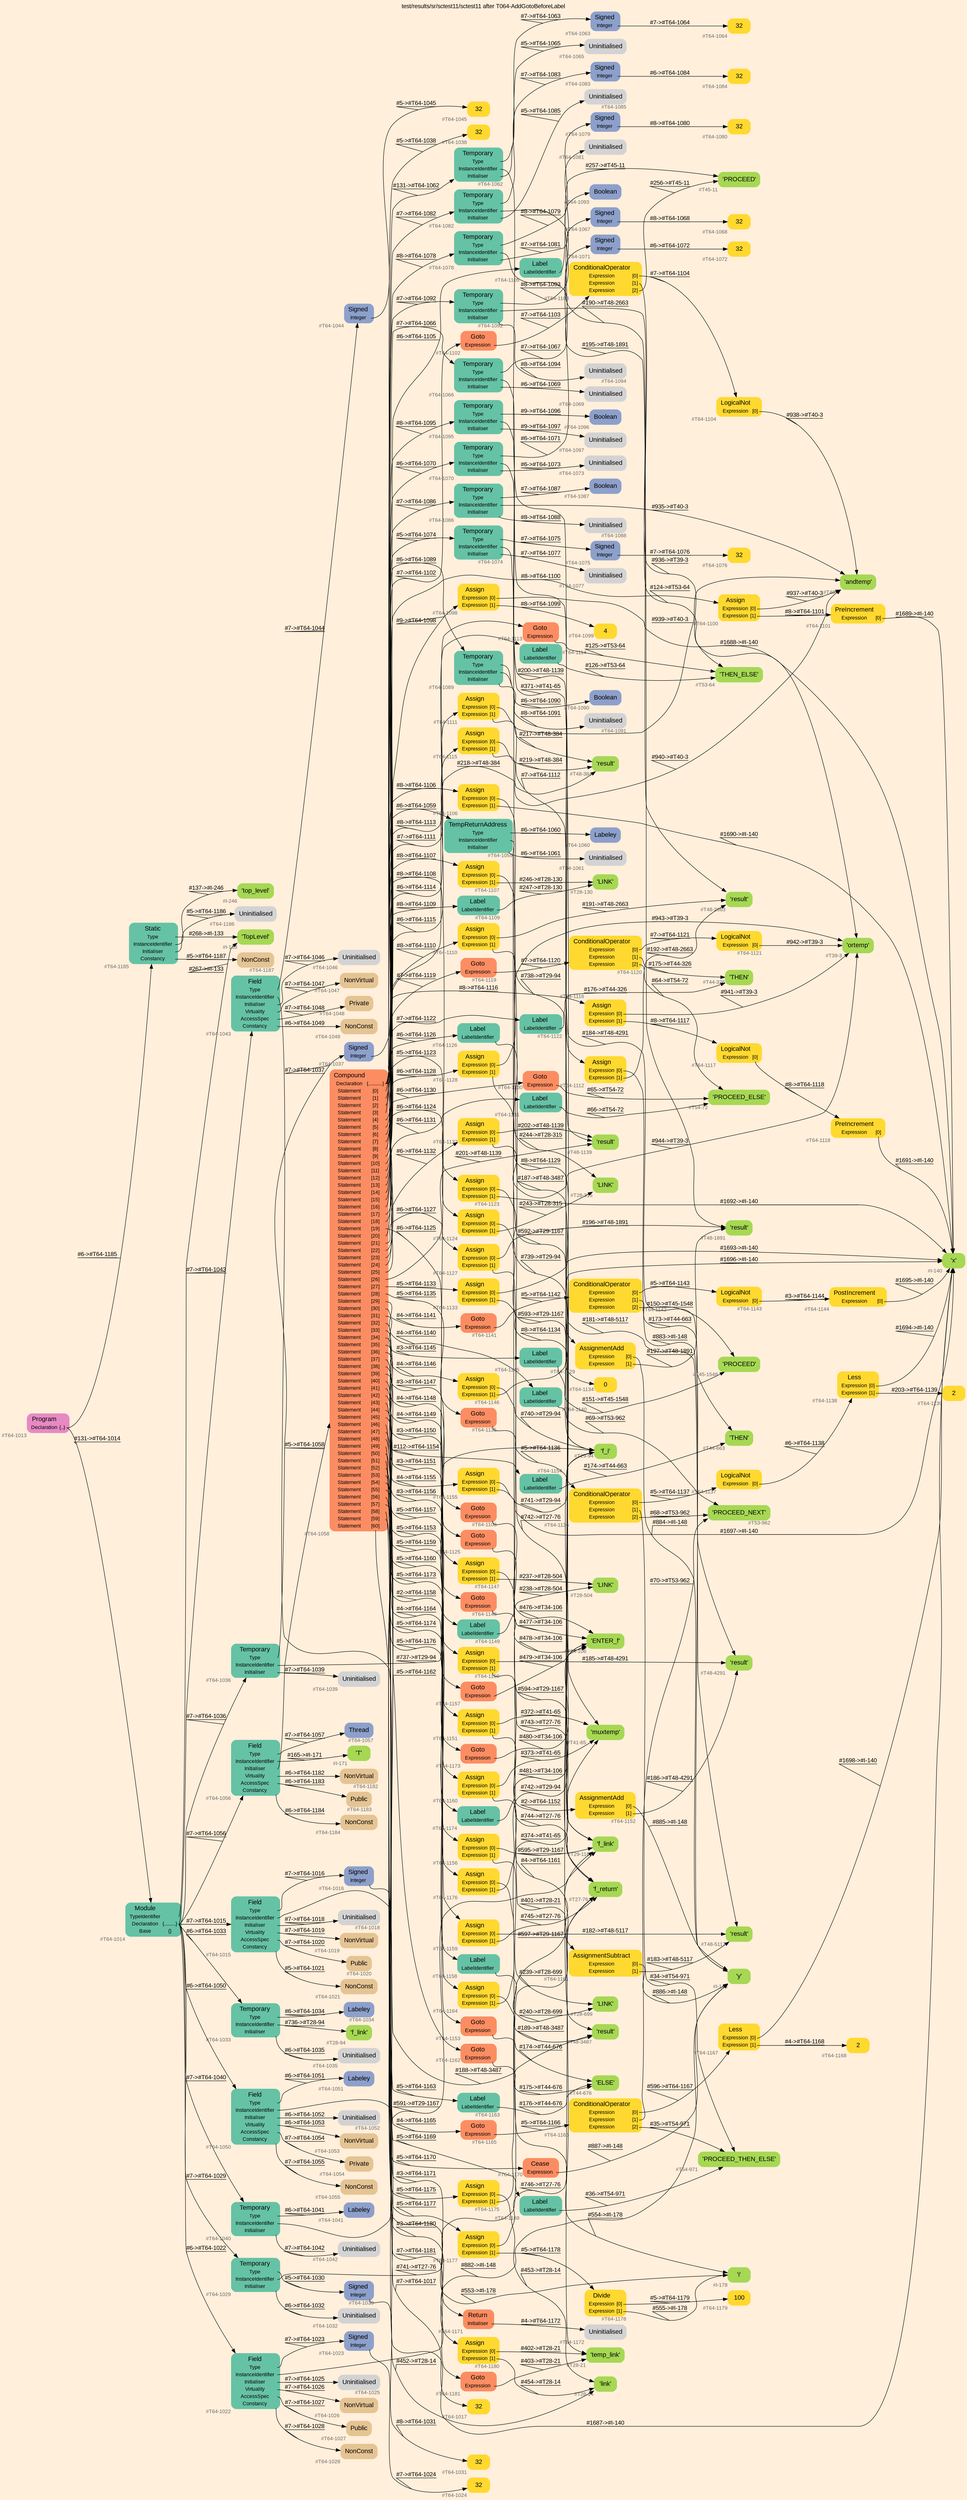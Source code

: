 digraph "test/results/sr/sctest11/sctest11 after T064-AddGotoBeforeLabel" {
label = "test/results/sr/sctest11/sctest11 after T064-AddGotoBeforeLabel"
labelloc = t
graph [
    rankdir = "LR"
    ranksep = 0.3
    bgcolor = antiquewhite1
    color = black
    fontcolor = black
    fontname = "Arial"
];
node [
    fontname = "Arial"
];
edge [
    fontname = "Arial"
];

// -------------------- node figure --------------------
// -------- block #T64-1013 ----------
"#T64-1013" [
    fillcolor = "/set28/4"
    xlabel = "#T64-1013"
    fontsize = "12"
    fontcolor = grey40
    shape = "plaintext"
    label = <<TABLE BORDER="0" CELLBORDER="0" CELLSPACING="0">
     <TR><TD><FONT COLOR="black" POINT-SIZE="15">Program</FONT></TD></TR>
     <TR><TD><FONT COLOR="black" POINT-SIZE="12">Declaration</FONT></TD><TD PORT="port0"><FONT COLOR="black" POINT-SIZE="12">{..}</FONT></TD></TR>
    </TABLE>>
    style = "rounded,filled"
];

// -------- block #T64-1014 ----------
"#T64-1014" [
    fillcolor = "/set28/1"
    xlabel = "#T64-1014"
    fontsize = "12"
    fontcolor = grey40
    shape = "plaintext"
    label = <<TABLE BORDER="0" CELLBORDER="0" CELLSPACING="0">
     <TR><TD><FONT COLOR="black" POINT-SIZE="15">Module</FONT></TD></TR>
     <TR><TD><FONT COLOR="black" POINT-SIZE="12">TypeIdentifier</FONT></TD><TD PORT="port0"></TD></TR>
     <TR><TD><FONT COLOR="black" POINT-SIZE="12">Declaration</FONT></TD><TD PORT="port1"><FONT COLOR="black" POINT-SIZE="12">{.........}</FONT></TD></TR>
     <TR><TD><FONT COLOR="black" POINT-SIZE="12">Base</FONT></TD><TD PORT="port2"><FONT COLOR="black" POINT-SIZE="12">{}</FONT></TD></TR>
    </TABLE>>
    style = "rounded,filled"
];

// -------- block #I-133 ----------
"#I-133" [
    fillcolor = "/set28/5"
    xlabel = "#I-133"
    fontsize = "12"
    fontcolor = grey40
    shape = "plaintext"
    label = <<TABLE BORDER="0" CELLBORDER="0" CELLSPACING="0">
     <TR><TD><FONT COLOR="black" POINT-SIZE="15">'TopLevel'</FONT></TD></TR>
    </TABLE>>
    style = "rounded,filled"
];

// -------- block #T64-1015 ----------
"#T64-1015" [
    fillcolor = "/set28/1"
    xlabel = "#T64-1015"
    fontsize = "12"
    fontcolor = grey40
    shape = "plaintext"
    label = <<TABLE BORDER="0" CELLBORDER="0" CELLSPACING="0">
     <TR><TD><FONT COLOR="black" POINT-SIZE="15">Field</FONT></TD></TR>
     <TR><TD><FONT COLOR="black" POINT-SIZE="12">Type</FONT></TD><TD PORT="port0"></TD></TR>
     <TR><TD><FONT COLOR="black" POINT-SIZE="12">InstanceIdentifier</FONT></TD><TD PORT="port1"></TD></TR>
     <TR><TD><FONT COLOR="black" POINT-SIZE="12">Initialiser</FONT></TD><TD PORT="port2"></TD></TR>
     <TR><TD><FONT COLOR="black" POINT-SIZE="12">Virtuality</FONT></TD><TD PORT="port3"></TD></TR>
     <TR><TD><FONT COLOR="black" POINT-SIZE="12">AccessSpec</FONT></TD><TD PORT="port4"></TD></TR>
     <TR><TD><FONT COLOR="black" POINT-SIZE="12">Constancy</FONT></TD><TD PORT="port5"></TD></TR>
    </TABLE>>
    style = "rounded,filled"
];

// -------- block #T64-1016 ----------
"#T64-1016" [
    fillcolor = "/set28/3"
    xlabel = "#T64-1016"
    fontsize = "12"
    fontcolor = grey40
    shape = "plaintext"
    label = <<TABLE BORDER="0" CELLBORDER="0" CELLSPACING="0">
     <TR><TD><FONT COLOR="black" POINT-SIZE="15">Signed</FONT></TD></TR>
     <TR><TD><FONT COLOR="black" POINT-SIZE="12">Integer</FONT></TD><TD PORT="port0"></TD></TR>
    </TABLE>>
    style = "rounded,filled"
];

// -------- block #T64-1017 ----------
"#T64-1017" [
    fillcolor = "/set28/6"
    xlabel = "#T64-1017"
    fontsize = "12"
    fontcolor = grey40
    shape = "plaintext"
    label = <<TABLE BORDER="0" CELLBORDER="0" CELLSPACING="0">
     <TR><TD><FONT COLOR="black" POINT-SIZE="15">32</FONT></TD></TR>
    </TABLE>>
    style = "rounded,filled"
];

// -------- block #I-140 ----------
"#I-140" [
    fillcolor = "/set28/5"
    xlabel = "#I-140"
    fontsize = "12"
    fontcolor = grey40
    shape = "plaintext"
    label = <<TABLE BORDER="0" CELLBORDER="0" CELLSPACING="0">
     <TR><TD><FONT COLOR="black" POINT-SIZE="15">'x'</FONT></TD></TR>
    </TABLE>>
    style = "rounded,filled"
];

// -------- block #T64-1018 ----------
"#T64-1018" [
    xlabel = "#T64-1018"
    fontsize = "12"
    fontcolor = grey40
    shape = "plaintext"
    label = <<TABLE BORDER="0" CELLBORDER="0" CELLSPACING="0">
     <TR><TD><FONT COLOR="black" POINT-SIZE="15">Uninitialised</FONT></TD></TR>
    </TABLE>>
    style = "rounded,filled"
];

// -------- block #T64-1019 ----------
"#T64-1019" [
    fillcolor = "/set28/7"
    xlabel = "#T64-1019"
    fontsize = "12"
    fontcolor = grey40
    shape = "plaintext"
    label = <<TABLE BORDER="0" CELLBORDER="0" CELLSPACING="0">
     <TR><TD><FONT COLOR="black" POINT-SIZE="15">NonVirtual</FONT></TD></TR>
    </TABLE>>
    style = "rounded,filled"
];

// -------- block #T64-1020 ----------
"#T64-1020" [
    fillcolor = "/set28/7"
    xlabel = "#T64-1020"
    fontsize = "12"
    fontcolor = grey40
    shape = "plaintext"
    label = <<TABLE BORDER="0" CELLBORDER="0" CELLSPACING="0">
     <TR><TD><FONT COLOR="black" POINT-SIZE="15">Public</FONT></TD></TR>
    </TABLE>>
    style = "rounded,filled"
];

// -------- block #T64-1021 ----------
"#T64-1021" [
    fillcolor = "/set28/7"
    xlabel = "#T64-1021"
    fontsize = "12"
    fontcolor = grey40
    shape = "plaintext"
    label = <<TABLE BORDER="0" CELLBORDER="0" CELLSPACING="0">
     <TR><TD><FONT COLOR="black" POINT-SIZE="15">NonConst</FONT></TD></TR>
    </TABLE>>
    style = "rounded,filled"
];

// -------- block #T64-1022 ----------
"#T64-1022" [
    fillcolor = "/set28/1"
    xlabel = "#T64-1022"
    fontsize = "12"
    fontcolor = grey40
    shape = "plaintext"
    label = <<TABLE BORDER="0" CELLBORDER="0" CELLSPACING="0">
     <TR><TD><FONT COLOR="black" POINT-SIZE="15">Field</FONT></TD></TR>
     <TR><TD><FONT COLOR="black" POINT-SIZE="12">Type</FONT></TD><TD PORT="port0"></TD></TR>
     <TR><TD><FONT COLOR="black" POINT-SIZE="12">InstanceIdentifier</FONT></TD><TD PORT="port1"></TD></TR>
     <TR><TD><FONT COLOR="black" POINT-SIZE="12">Initialiser</FONT></TD><TD PORT="port2"></TD></TR>
     <TR><TD><FONT COLOR="black" POINT-SIZE="12">Virtuality</FONT></TD><TD PORT="port3"></TD></TR>
     <TR><TD><FONT COLOR="black" POINT-SIZE="12">AccessSpec</FONT></TD><TD PORT="port4"></TD></TR>
     <TR><TD><FONT COLOR="black" POINT-SIZE="12">Constancy</FONT></TD><TD PORT="port5"></TD></TR>
    </TABLE>>
    style = "rounded,filled"
];

// -------- block #T64-1023 ----------
"#T64-1023" [
    fillcolor = "/set28/3"
    xlabel = "#T64-1023"
    fontsize = "12"
    fontcolor = grey40
    shape = "plaintext"
    label = <<TABLE BORDER="0" CELLBORDER="0" CELLSPACING="0">
     <TR><TD><FONT COLOR="black" POINT-SIZE="15">Signed</FONT></TD></TR>
     <TR><TD><FONT COLOR="black" POINT-SIZE="12">Integer</FONT></TD><TD PORT="port0"></TD></TR>
    </TABLE>>
    style = "rounded,filled"
];

// -------- block #T64-1024 ----------
"#T64-1024" [
    fillcolor = "/set28/6"
    xlabel = "#T64-1024"
    fontsize = "12"
    fontcolor = grey40
    shape = "plaintext"
    label = <<TABLE BORDER="0" CELLBORDER="0" CELLSPACING="0">
     <TR><TD><FONT COLOR="black" POINT-SIZE="15">32</FONT></TD></TR>
    </TABLE>>
    style = "rounded,filled"
];

// -------- block #I-148 ----------
"#I-148" [
    fillcolor = "/set28/5"
    xlabel = "#I-148"
    fontsize = "12"
    fontcolor = grey40
    shape = "plaintext"
    label = <<TABLE BORDER="0" CELLBORDER="0" CELLSPACING="0">
     <TR><TD><FONT COLOR="black" POINT-SIZE="15">'y'</FONT></TD></TR>
    </TABLE>>
    style = "rounded,filled"
];

// -------- block #T64-1025 ----------
"#T64-1025" [
    xlabel = "#T64-1025"
    fontsize = "12"
    fontcolor = grey40
    shape = "plaintext"
    label = <<TABLE BORDER="0" CELLBORDER="0" CELLSPACING="0">
     <TR><TD><FONT COLOR="black" POINT-SIZE="15">Uninitialised</FONT></TD></TR>
    </TABLE>>
    style = "rounded,filled"
];

// -------- block #T64-1026 ----------
"#T64-1026" [
    fillcolor = "/set28/7"
    xlabel = "#T64-1026"
    fontsize = "12"
    fontcolor = grey40
    shape = "plaintext"
    label = <<TABLE BORDER="0" CELLBORDER="0" CELLSPACING="0">
     <TR><TD><FONT COLOR="black" POINT-SIZE="15">NonVirtual</FONT></TD></TR>
    </TABLE>>
    style = "rounded,filled"
];

// -------- block #T64-1027 ----------
"#T64-1027" [
    fillcolor = "/set28/7"
    xlabel = "#T64-1027"
    fontsize = "12"
    fontcolor = grey40
    shape = "plaintext"
    label = <<TABLE BORDER="0" CELLBORDER="0" CELLSPACING="0">
     <TR><TD><FONT COLOR="black" POINT-SIZE="15">Public</FONT></TD></TR>
    </TABLE>>
    style = "rounded,filled"
];

// -------- block #T64-1028 ----------
"#T64-1028" [
    fillcolor = "/set28/7"
    xlabel = "#T64-1028"
    fontsize = "12"
    fontcolor = grey40
    shape = "plaintext"
    label = <<TABLE BORDER="0" CELLBORDER="0" CELLSPACING="0">
     <TR><TD><FONT COLOR="black" POINT-SIZE="15">NonConst</FONT></TD></TR>
    </TABLE>>
    style = "rounded,filled"
];

// -------- block #T64-1029 ----------
"#T64-1029" [
    fillcolor = "/set28/1"
    xlabel = "#T64-1029"
    fontsize = "12"
    fontcolor = grey40
    shape = "plaintext"
    label = <<TABLE BORDER="0" CELLBORDER="0" CELLSPACING="0">
     <TR><TD><FONT COLOR="black" POINT-SIZE="15">Temporary</FONT></TD></TR>
     <TR><TD><FONT COLOR="black" POINT-SIZE="12">Type</FONT></TD><TD PORT="port0"></TD></TR>
     <TR><TD><FONT COLOR="black" POINT-SIZE="12">InstanceIdentifier</FONT></TD><TD PORT="port1"></TD></TR>
     <TR><TD><FONT COLOR="black" POINT-SIZE="12">Initialiser</FONT></TD><TD PORT="port2"></TD></TR>
    </TABLE>>
    style = "rounded,filled"
];

// -------- block #T64-1030 ----------
"#T64-1030" [
    fillcolor = "/set28/3"
    xlabel = "#T64-1030"
    fontsize = "12"
    fontcolor = grey40
    shape = "plaintext"
    label = <<TABLE BORDER="0" CELLBORDER="0" CELLSPACING="0">
     <TR><TD><FONT COLOR="black" POINT-SIZE="15">Signed</FONT></TD></TR>
     <TR><TD><FONT COLOR="black" POINT-SIZE="12">Integer</FONT></TD><TD PORT="port0"></TD></TR>
    </TABLE>>
    style = "rounded,filled"
];

// -------- block #T64-1031 ----------
"#T64-1031" [
    fillcolor = "/set28/6"
    xlabel = "#T64-1031"
    fontsize = "12"
    fontcolor = grey40
    shape = "plaintext"
    label = <<TABLE BORDER="0" CELLBORDER="0" CELLSPACING="0">
     <TR><TD><FONT COLOR="black" POINT-SIZE="15">32</FONT></TD></TR>
    </TABLE>>
    style = "rounded,filled"
];

// -------- block #T27-76 ----------
"#T27-76" [
    fillcolor = "/set28/5"
    xlabel = "#T27-76"
    fontsize = "12"
    fontcolor = grey40
    shape = "plaintext"
    label = <<TABLE BORDER="0" CELLBORDER="0" CELLSPACING="0">
     <TR><TD><FONT COLOR="black" POINT-SIZE="15">'f_return'</FONT></TD></TR>
    </TABLE>>
    style = "rounded,filled"
];

// -------- block #T64-1032 ----------
"#T64-1032" [
    xlabel = "#T64-1032"
    fontsize = "12"
    fontcolor = grey40
    shape = "plaintext"
    label = <<TABLE BORDER="0" CELLBORDER="0" CELLSPACING="0">
     <TR><TD><FONT COLOR="black" POINT-SIZE="15">Uninitialised</FONT></TD></TR>
    </TABLE>>
    style = "rounded,filled"
];

// -------- block #T64-1033 ----------
"#T64-1033" [
    fillcolor = "/set28/1"
    xlabel = "#T64-1033"
    fontsize = "12"
    fontcolor = grey40
    shape = "plaintext"
    label = <<TABLE BORDER="0" CELLBORDER="0" CELLSPACING="0">
     <TR><TD><FONT COLOR="black" POINT-SIZE="15">Temporary</FONT></TD></TR>
     <TR><TD><FONT COLOR="black" POINT-SIZE="12">Type</FONT></TD><TD PORT="port0"></TD></TR>
     <TR><TD><FONT COLOR="black" POINT-SIZE="12">InstanceIdentifier</FONT></TD><TD PORT="port1"></TD></TR>
     <TR><TD><FONT COLOR="black" POINT-SIZE="12">Initialiser</FONT></TD><TD PORT="port2"></TD></TR>
    </TABLE>>
    style = "rounded,filled"
];

// -------- block #T64-1034 ----------
"#T64-1034" [
    fillcolor = "/set28/3"
    xlabel = "#T64-1034"
    fontsize = "12"
    fontcolor = grey40
    shape = "plaintext"
    label = <<TABLE BORDER="0" CELLBORDER="0" CELLSPACING="0">
     <TR><TD><FONT COLOR="black" POINT-SIZE="15">Labeley</FONT></TD></TR>
    </TABLE>>
    style = "rounded,filled"
];

// -------- block #T28-94 ----------
"#T28-94" [
    fillcolor = "/set28/5"
    xlabel = "#T28-94"
    fontsize = "12"
    fontcolor = grey40
    shape = "plaintext"
    label = <<TABLE BORDER="0" CELLBORDER="0" CELLSPACING="0">
     <TR><TD><FONT COLOR="black" POINT-SIZE="15">'f_link'</FONT></TD></TR>
    </TABLE>>
    style = "rounded,filled"
];

// -------- block #T64-1035 ----------
"#T64-1035" [
    xlabel = "#T64-1035"
    fontsize = "12"
    fontcolor = grey40
    shape = "plaintext"
    label = <<TABLE BORDER="0" CELLBORDER="0" CELLSPACING="0">
     <TR><TD><FONT COLOR="black" POINT-SIZE="15">Uninitialised</FONT></TD></TR>
    </TABLE>>
    style = "rounded,filled"
];

// -------- block #T64-1036 ----------
"#T64-1036" [
    fillcolor = "/set28/1"
    xlabel = "#T64-1036"
    fontsize = "12"
    fontcolor = grey40
    shape = "plaintext"
    label = <<TABLE BORDER="0" CELLBORDER="0" CELLSPACING="0">
     <TR><TD><FONT COLOR="black" POINT-SIZE="15">Temporary</FONT></TD></TR>
     <TR><TD><FONT COLOR="black" POINT-SIZE="12">Type</FONT></TD><TD PORT="port0"></TD></TR>
     <TR><TD><FONT COLOR="black" POINT-SIZE="12">InstanceIdentifier</FONT></TD><TD PORT="port1"></TD></TR>
     <TR><TD><FONT COLOR="black" POINT-SIZE="12">Initialiser</FONT></TD><TD PORT="port2"></TD></TR>
    </TABLE>>
    style = "rounded,filled"
];

// -------- block #T64-1037 ----------
"#T64-1037" [
    fillcolor = "/set28/3"
    xlabel = "#T64-1037"
    fontsize = "12"
    fontcolor = grey40
    shape = "plaintext"
    label = <<TABLE BORDER="0" CELLBORDER="0" CELLSPACING="0">
     <TR><TD><FONT COLOR="black" POINT-SIZE="15">Signed</FONT></TD></TR>
     <TR><TD><FONT COLOR="black" POINT-SIZE="12">Integer</FONT></TD><TD PORT="port0"></TD></TR>
    </TABLE>>
    style = "rounded,filled"
];

// -------- block #T64-1038 ----------
"#T64-1038" [
    fillcolor = "/set28/6"
    xlabel = "#T64-1038"
    fontsize = "12"
    fontcolor = grey40
    shape = "plaintext"
    label = <<TABLE BORDER="0" CELLBORDER="0" CELLSPACING="0">
     <TR><TD><FONT COLOR="black" POINT-SIZE="15">32</FONT></TD></TR>
    </TABLE>>
    style = "rounded,filled"
];

// -------- block #T29-94 ----------
"#T29-94" [
    fillcolor = "/set28/5"
    xlabel = "#T29-94"
    fontsize = "12"
    fontcolor = grey40
    shape = "plaintext"
    label = <<TABLE BORDER="0" CELLBORDER="0" CELLSPACING="0">
     <TR><TD><FONT COLOR="black" POINT-SIZE="15">'f_i'</FONT></TD></TR>
    </TABLE>>
    style = "rounded,filled"
];

// -------- block #T64-1039 ----------
"#T64-1039" [
    xlabel = "#T64-1039"
    fontsize = "12"
    fontcolor = grey40
    shape = "plaintext"
    label = <<TABLE BORDER="0" CELLBORDER="0" CELLSPACING="0">
     <TR><TD><FONT COLOR="black" POINT-SIZE="15">Uninitialised</FONT></TD></TR>
    </TABLE>>
    style = "rounded,filled"
];

// -------- block #T64-1040 ----------
"#T64-1040" [
    fillcolor = "/set28/1"
    xlabel = "#T64-1040"
    fontsize = "12"
    fontcolor = grey40
    shape = "plaintext"
    label = <<TABLE BORDER="0" CELLBORDER="0" CELLSPACING="0">
     <TR><TD><FONT COLOR="black" POINT-SIZE="15">Temporary</FONT></TD></TR>
     <TR><TD><FONT COLOR="black" POINT-SIZE="12">Type</FONT></TD><TD PORT="port0"></TD></TR>
     <TR><TD><FONT COLOR="black" POINT-SIZE="12">InstanceIdentifier</FONT></TD><TD PORT="port1"></TD></TR>
     <TR><TD><FONT COLOR="black" POINT-SIZE="12">Initialiser</FONT></TD><TD PORT="port2"></TD></TR>
    </TABLE>>
    style = "rounded,filled"
];

// -------- block #T64-1041 ----------
"#T64-1041" [
    fillcolor = "/set28/3"
    xlabel = "#T64-1041"
    fontsize = "12"
    fontcolor = grey40
    shape = "plaintext"
    label = <<TABLE BORDER="0" CELLBORDER="0" CELLSPACING="0">
     <TR><TD><FONT COLOR="black" POINT-SIZE="15">Labeley</FONT></TD></TR>
    </TABLE>>
    style = "rounded,filled"
];

// -------- block #T29-1167 ----------
"#T29-1167" [
    fillcolor = "/set28/5"
    xlabel = "#T29-1167"
    fontsize = "12"
    fontcolor = grey40
    shape = "plaintext"
    label = <<TABLE BORDER="0" CELLBORDER="0" CELLSPACING="0">
     <TR><TD><FONT COLOR="black" POINT-SIZE="15">'f_link'</FONT></TD></TR>
    </TABLE>>
    style = "rounded,filled"
];

// -------- block #T64-1042 ----------
"#T64-1042" [
    xlabel = "#T64-1042"
    fontsize = "12"
    fontcolor = grey40
    shape = "plaintext"
    label = <<TABLE BORDER="0" CELLBORDER="0" CELLSPACING="0">
     <TR><TD><FONT COLOR="black" POINT-SIZE="15">Uninitialised</FONT></TD></TR>
    </TABLE>>
    style = "rounded,filled"
];

// -------- block #T64-1043 ----------
"#T64-1043" [
    fillcolor = "/set28/1"
    xlabel = "#T64-1043"
    fontsize = "12"
    fontcolor = grey40
    shape = "plaintext"
    label = <<TABLE BORDER="0" CELLBORDER="0" CELLSPACING="0">
     <TR><TD><FONT COLOR="black" POINT-SIZE="15">Field</FONT></TD></TR>
     <TR><TD><FONT COLOR="black" POINT-SIZE="12">Type</FONT></TD><TD PORT="port0"></TD></TR>
     <TR><TD><FONT COLOR="black" POINT-SIZE="12">InstanceIdentifier</FONT></TD><TD PORT="port1"></TD></TR>
     <TR><TD><FONT COLOR="black" POINT-SIZE="12">Initialiser</FONT></TD><TD PORT="port2"></TD></TR>
     <TR><TD><FONT COLOR="black" POINT-SIZE="12">Virtuality</FONT></TD><TD PORT="port3"></TD></TR>
     <TR><TD><FONT COLOR="black" POINT-SIZE="12">AccessSpec</FONT></TD><TD PORT="port4"></TD></TR>
     <TR><TD><FONT COLOR="black" POINT-SIZE="12">Constancy</FONT></TD><TD PORT="port5"></TD></TR>
    </TABLE>>
    style = "rounded,filled"
];

// -------- block #T64-1044 ----------
"#T64-1044" [
    fillcolor = "/set28/3"
    xlabel = "#T64-1044"
    fontsize = "12"
    fontcolor = grey40
    shape = "plaintext"
    label = <<TABLE BORDER="0" CELLBORDER="0" CELLSPACING="0">
     <TR><TD><FONT COLOR="black" POINT-SIZE="15">Signed</FONT></TD></TR>
     <TR><TD><FONT COLOR="black" POINT-SIZE="12">Integer</FONT></TD><TD PORT="port0"></TD></TR>
    </TABLE>>
    style = "rounded,filled"
];

// -------- block #T64-1045 ----------
"#T64-1045" [
    fillcolor = "/set28/6"
    xlabel = "#T64-1045"
    fontsize = "12"
    fontcolor = grey40
    shape = "plaintext"
    label = <<TABLE BORDER="0" CELLBORDER="0" CELLSPACING="0">
     <TR><TD><FONT COLOR="black" POINT-SIZE="15">32</FONT></TD></TR>
    </TABLE>>
    style = "rounded,filled"
];

// -------- block #I-178 ----------
"#I-178" [
    fillcolor = "/set28/5"
    xlabel = "#I-178"
    fontsize = "12"
    fontcolor = grey40
    shape = "plaintext"
    label = <<TABLE BORDER="0" CELLBORDER="0" CELLSPACING="0">
     <TR><TD><FONT COLOR="black" POINT-SIZE="15">'i'</FONT></TD></TR>
    </TABLE>>
    style = "rounded,filled"
];

// -------- block #T64-1046 ----------
"#T64-1046" [
    xlabel = "#T64-1046"
    fontsize = "12"
    fontcolor = grey40
    shape = "plaintext"
    label = <<TABLE BORDER="0" CELLBORDER="0" CELLSPACING="0">
     <TR><TD><FONT COLOR="black" POINT-SIZE="15">Uninitialised</FONT></TD></TR>
    </TABLE>>
    style = "rounded,filled"
];

// -------- block #T64-1047 ----------
"#T64-1047" [
    fillcolor = "/set28/7"
    xlabel = "#T64-1047"
    fontsize = "12"
    fontcolor = grey40
    shape = "plaintext"
    label = <<TABLE BORDER="0" CELLBORDER="0" CELLSPACING="0">
     <TR><TD><FONT COLOR="black" POINT-SIZE="15">NonVirtual</FONT></TD></TR>
    </TABLE>>
    style = "rounded,filled"
];

// -------- block #T64-1048 ----------
"#T64-1048" [
    fillcolor = "/set28/7"
    xlabel = "#T64-1048"
    fontsize = "12"
    fontcolor = grey40
    shape = "plaintext"
    label = <<TABLE BORDER="0" CELLBORDER="0" CELLSPACING="0">
     <TR><TD><FONT COLOR="black" POINT-SIZE="15">Private</FONT></TD></TR>
    </TABLE>>
    style = "rounded,filled"
];

// -------- block #T64-1049 ----------
"#T64-1049" [
    fillcolor = "/set28/7"
    xlabel = "#T64-1049"
    fontsize = "12"
    fontcolor = grey40
    shape = "plaintext"
    label = <<TABLE BORDER="0" CELLBORDER="0" CELLSPACING="0">
     <TR><TD><FONT COLOR="black" POINT-SIZE="15">NonConst</FONT></TD></TR>
    </TABLE>>
    style = "rounded,filled"
];

// -------- block #T64-1050 ----------
"#T64-1050" [
    fillcolor = "/set28/1"
    xlabel = "#T64-1050"
    fontsize = "12"
    fontcolor = grey40
    shape = "plaintext"
    label = <<TABLE BORDER="0" CELLBORDER="0" CELLSPACING="0">
     <TR><TD><FONT COLOR="black" POINT-SIZE="15">Field</FONT></TD></TR>
     <TR><TD><FONT COLOR="black" POINT-SIZE="12">Type</FONT></TD><TD PORT="port0"></TD></TR>
     <TR><TD><FONT COLOR="black" POINT-SIZE="12">InstanceIdentifier</FONT></TD><TD PORT="port1"></TD></TR>
     <TR><TD><FONT COLOR="black" POINT-SIZE="12">Initialiser</FONT></TD><TD PORT="port2"></TD></TR>
     <TR><TD><FONT COLOR="black" POINT-SIZE="12">Virtuality</FONT></TD><TD PORT="port3"></TD></TR>
     <TR><TD><FONT COLOR="black" POINT-SIZE="12">AccessSpec</FONT></TD><TD PORT="port4"></TD></TR>
     <TR><TD><FONT COLOR="black" POINT-SIZE="12">Constancy</FONT></TD><TD PORT="port5"></TD></TR>
    </TABLE>>
    style = "rounded,filled"
];

// -------- block #T64-1051 ----------
"#T64-1051" [
    fillcolor = "/set28/3"
    xlabel = "#T64-1051"
    fontsize = "12"
    fontcolor = grey40
    shape = "plaintext"
    label = <<TABLE BORDER="0" CELLBORDER="0" CELLSPACING="0">
     <TR><TD><FONT COLOR="black" POINT-SIZE="15">Labeley</FONT></TD></TR>
    </TABLE>>
    style = "rounded,filled"
];

// -------- block #T28-14 ----------
"#T28-14" [
    fillcolor = "/set28/5"
    xlabel = "#T28-14"
    fontsize = "12"
    fontcolor = grey40
    shape = "plaintext"
    label = <<TABLE BORDER="0" CELLBORDER="0" CELLSPACING="0">
     <TR><TD><FONT COLOR="black" POINT-SIZE="15">'link'</FONT></TD></TR>
    </TABLE>>
    style = "rounded,filled"
];

// -------- block #T64-1052 ----------
"#T64-1052" [
    xlabel = "#T64-1052"
    fontsize = "12"
    fontcolor = grey40
    shape = "plaintext"
    label = <<TABLE BORDER="0" CELLBORDER="0" CELLSPACING="0">
     <TR><TD><FONT COLOR="black" POINT-SIZE="15">Uninitialised</FONT></TD></TR>
    </TABLE>>
    style = "rounded,filled"
];

// -------- block #T64-1053 ----------
"#T64-1053" [
    fillcolor = "/set28/7"
    xlabel = "#T64-1053"
    fontsize = "12"
    fontcolor = grey40
    shape = "plaintext"
    label = <<TABLE BORDER="0" CELLBORDER="0" CELLSPACING="0">
     <TR><TD><FONT COLOR="black" POINT-SIZE="15">NonVirtual</FONT></TD></TR>
    </TABLE>>
    style = "rounded,filled"
];

// -------- block #T64-1054 ----------
"#T64-1054" [
    fillcolor = "/set28/7"
    xlabel = "#T64-1054"
    fontsize = "12"
    fontcolor = grey40
    shape = "plaintext"
    label = <<TABLE BORDER="0" CELLBORDER="0" CELLSPACING="0">
     <TR><TD><FONT COLOR="black" POINT-SIZE="15">Private</FONT></TD></TR>
    </TABLE>>
    style = "rounded,filled"
];

// -------- block #T64-1055 ----------
"#T64-1055" [
    fillcolor = "/set28/7"
    xlabel = "#T64-1055"
    fontsize = "12"
    fontcolor = grey40
    shape = "plaintext"
    label = <<TABLE BORDER="0" CELLBORDER="0" CELLSPACING="0">
     <TR><TD><FONT COLOR="black" POINT-SIZE="15">NonConst</FONT></TD></TR>
    </TABLE>>
    style = "rounded,filled"
];

// -------- block #T64-1056 ----------
"#T64-1056" [
    fillcolor = "/set28/1"
    xlabel = "#T64-1056"
    fontsize = "12"
    fontcolor = grey40
    shape = "plaintext"
    label = <<TABLE BORDER="0" CELLBORDER="0" CELLSPACING="0">
     <TR><TD><FONT COLOR="black" POINT-SIZE="15">Field</FONT></TD></TR>
     <TR><TD><FONT COLOR="black" POINT-SIZE="12">Type</FONT></TD><TD PORT="port0"></TD></TR>
     <TR><TD><FONT COLOR="black" POINT-SIZE="12">InstanceIdentifier</FONT></TD><TD PORT="port1"></TD></TR>
     <TR><TD><FONT COLOR="black" POINT-SIZE="12">Initialiser</FONT></TD><TD PORT="port2"></TD></TR>
     <TR><TD><FONT COLOR="black" POINT-SIZE="12">Virtuality</FONT></TD><TD PORT="port3"></TD></TR>
     <TR><TD><FONT COLOR="black" POINT-SIZE="12">AccessSpec</FONT></TD><TD PORT="port4"></TD></TR>
     <TR><TD><FONT COLOR="black" POINT-SIZE="12">Constancy</FONT></TD><TD PORT="port5"></TD></TR>
    </TABLE>>
    style = "rounded,filled"
];

// -------- block #T64-1057 ----------
"#T64-1057" [
    fillcolor = "/set28/3"
    xlabel = "#T64-1057"
    fontsize = "12"
    fontcolor = grey40
    shape = "plaintext"
    label = <<TABLE BORDER="0" CELLBORDER="0" CELLSPACING="0">
     <TR><TD><FONT COLOR="black" POINT-SIZE="15">Thread</FONT></TD></TR>
    </TABLE>>
    style = "rounded,filled"
];

// -------- block #I-171 ----------
"#I-171" [
    fillcolor = "/set28/5"
    xlabel = "#I-171"
    fontsize = "12"
    fontcolor = grey40
    shape = "plaintext"
    label = <<TABLE BORDER="0" CELLBORDER="0" CELLSPACING="0">
     <TR><TD><FONT COLOR="black" POINT-SIZE="15">'T'</FONT></TD></TR>
    </TABLE>>
    style = "rounded,filled"
];

// -------- block #T64-1058 ----------
"#T64-1058" [
    fillcolor = "/set28/2"
    xlabel = "#T64-1058"
    fontsize = "12"
    fontcolor = grey40
    shape = "plaintext"
    label = <<TABLE BORDER="0" CELLBORDER="0" CELLSPACING="0">
     <TR><TD><FONT COLOR="black" POINT-SIZE="15">Compound</FONT></TD></TR>
     <TR><TD><FONT COLOR="black" POINT-SIZE="12">Declaration</FONT></TD><TD PORT="port0"><FONT COLOR="black" POINT-SIZE="12">{...........}</FONT></TD></TR>
     <TR><TD><FONT COLOR="black" POINT-SIZE="12">Statement</FONT></TD><TD PORT="port1"><FONT COLOR="black" POINT-SIZE="12">[0]</FONT></TD></TR>
     <TR><TD><FONT COLOR="black" POINT-SIZE="12">Statement</FONT></TD><TD PORT="port2"><FONT COLOR="black" POINT-SIZE="12">[1]</FONT></TD></TR>
     <TR><TD><FONT COLOR="black" POINT-SIZE="12">Statement</FONT></TD><TD PORT="port3"><FONT COLOR="black" POINT-SIZE="12">[2]</FONT></TD></TR>
     <TR><TD><FONT COLOR="black" POINT-SIZE="12">Statement</FONT></TD><TD PORT="port4"><FONT COLOR="black" POINT-SIZE="12">[3]</FONT></TD></TR>
     <TR><TD><FONT COLOR="black" POINT-SIZE="12">Statement</FONT></TD><TD PORT="port5"><FONT COLOR="black" POINT-SIZE="12">[4]</FONT></TD></TR>
     <TR><TD><FONT COLOR="black" POINT-SIZE="12">Statement</FONT></TD><TD PORT="port6"><FONT COLOR="black" POINT-SIZE="12">[5]</FONT></TD></TR>
     <TR><TD><FONT COLOR="black" POINT-SIZE="12">Statement</FONT></TD><TD PORT="port7"><FONT COLOR="black" POINT-SIZE="12">[6]</FONT></TD></TR>
     <TR><TD><FONT COLOR="black" POINT-SIZE="12">Statement</FONT></TD><TD PORT="port8"><FONT COLOR="black" POINT-SIZE="12">[7]</FONT></TD></TR>
     <TR><TD><FONT COLOR="black" POINT-SIZE="12">Statement</FONT></TD><TD PORT="port9"><FONT COLOR="black" POINT-SIZE="12">[8]</FONT></TD></TR>
     <TR><TD><FONT COLOR="black" POINT-SIZE="12">Statement</FONT></TD><TD PORT="port10"><FONT COLOR="black" POINT-SIZE="12">[9]</FONT></TD></TR>
     <TR><TD><FONT COLOR="black" POINT-SIZE="12">Statement</FONT></TD><TD PORT="port11"><FONT COLOR="black" POINT-SIZE="12">[10]</FONT></TD></TR>
     <TR><TD><FONT COLOR="black" POINT-SIZE="12">Statement</FONT></TD><TD PORT="port12"><FONT COLOR="black" POINT-SIZE="12">[11]</FONT></TD></TR>
     <TR><TD><FONT COLOR="black" POINT-SIZE="12">Statement</FONT></TD><TD PORT="port13"><FONT COLOR="black" POINT-SIZE="12">[12]</FONT></TD></TR>
     <TR><TD><FONT COLOR="black" POINT-SIZE="12">Statement</FONT></TD><TD PORT="port14"><FONT COLOR="black" POINT-SIZE="12">[13]</FONT></TD></TR>
     <TR><TD><FONT COLOR="black" POINT-SIZE="12">Statement</FONT></TD><TD PORT="port15"><FONT COLOR="black" POINT-SIZE="12">[14]</FONT></TD></TR>
     <TR><TD><FONT COLOR="black" POINT-SIZE="12">Statement</FONT></TD><TD PORT="port16"><FONT COLOR="black" POINT-SIZE="12">[15]</FONT></TD></TR>
     <TR><TD><FONT COLOR="black" POINT-SIZE="12">Statement</FONT></TD><TD PORT="port17"><FONT COLOR="black" POINT-SIZE="12">[16]</FONT></TD></TR>
     <TR><TD><FONT COLOR="black" POINT-SIZE="12">Statement</FONT></TD><TD PORT="port18"><FONT COLOR="black" POINT-SIZE="12">[17]</FONT></TD></TR>
     <TR><TD><FONT COLOR="black" POINT-SIZE="12">Statement</FONT></TD><TD PORT="port19"><FONT COLOR="black" POINT-SIZE="12">[18]</FONT></TD></TR>
     <TR><TD><FONT COLOR="black" POINT-SIZE="12">Statement</FONT></TD><TD PORT="port20"><FONT COLOR="black" POINT-SIZE="12">[19]</FONT></TD></TR>
     <TR><TD><FONT COLOR="black" POINT-SIZE="12">Statement</FONT></TD><TD PORT="port21"><FONT COLOR="black" POINT-SIZE="12">[20]</FONT></TD></TR>
     <TR><TD><FONT COLOR="black" POINT-SIZE="12">Statement</FONT></TD><TD PORT="port22"><FONT COLOR="black" POINT-SIZE="12">[21]</FONT></TD></TR>
     <TR><TD><FONT COLOR="black" POINT-SIZE="12">Statement</FONT></TD><TD PORT="port23"><FONT COLOR="black" POINT-SIZE="12">[22]</FONT></TD></TR>
     <TR><TD><FONT COLOR="black" POINT-SIZE="12">Statement</FONT></TD><TD PORT="port24"><FONT COLOR="black" POINT-SIZE="12">[23]</FONT></TD></TR>
     <TR><TD><FONT COLOR="black" POINT-SIZE="12">Statement</FONT></TD><TD PORT="port25"><FONT COLOR="black" POINT-SIZE="12">[24]</FONT></TD></TR>
     <TR><TD><FONT COLOR="black" POINT-SIZE="12">Statement</FONT></TD><TD PORT="port26"><FONT COLOR="black" POINT-SIZE="12">[25]</FONT></TD></TR>
     <TR><TD><FONT COLOR="black" POINT-SIZE="12">Statement</FONT></TD><TD PORT="port27"><FONT COLOR="black" POINT-SIZE="12">[26]</FONT></TD></TR>
     <TR><TD><FONT COLOR="black" POINT-SIZE="12">Statement</FONT></TD><TD PORT="port28"><FONT COLOR="black" POINT-SIZE="12">[27]</FONT></TD></TR>
     <TR><TD><FONT COLOR="black" POINT-SIZE="12">Statement</FONT></TD><TD PORT="port29"><FONT COLOR="black" POINT-SIZE="12">[28]</FONT></TD></TR>
     <TR><TD><FONT COLOR="black" POINT-SIZE="12">Statement</FONT></TD><TD PORT="port30"><FONT COLOR="black" POINT-SIZE="12">[29]</FONT></TD></TR>
     <TR><TD><FONT COLOR="black" POINT-SIZE="12">Statement</FONT></TD><TD PORT="port31"><FONT COLOR="black" POINT-SIZE="12">[30]</FONT></TD></TR>
     <TR><TD><FONT COLOR="black" POINT-SIZE="12">Statement</FONT></TD><TD PORT="port32"><FONT COLOR="black" POINT-SIZE="12">[31]</FONT></TD></TR>
     <TR><TD><FONT COLOR="black" POINT-SIZE="12">Statement</FONT></TD><TD PORT="port33"><FONT COLOR="black" POINT-SIZE="12">[32]</FONT></TD></TR>
     <TR><TD><FONT COLOR="black" POINT-SIZE="12">Statement</FONT></TD><TD PORT="port34"><FONT COLOR="black" POINT-SIZE="12">[33]</FONT></TD></TR>
     <TR><TD><FONT COLOR="black" POINT-SIZE="12">Statement</FONT></TD><TD PORT="port35"><FONT COLOR="black" POINT-SIZE="12">[34]</FONT></TD></TR>
     <TR><TD><FONT COLOR="black" POINT-SIZE="12">Statement</FONT></TD><TD PORT="port36"><FONT COLOR="black" POINT-SIZE="12">[35]</FONT></TD></TR>
     <TR><TD><FONT COLOR="black" POINT-SIZE="12">Statement</FONT></TD><TD PORT="port37"><FONT COLOR="black" POINT-SIZE="12">[36]</FONT></TD></TR>
     <TR><TD><FONT COLOR="black" POINT-SIZE="12">Statement</FONT></TD><TD PORT="port38"><FONT COLOR="black" POINT-SIZE="12">[37]</FONT></TD></TR>
     <TR><TD><FONT COLOR="black" POINT-SIZE="12">Statement</FONT></TD><TD PORT="port39"><FONT COLOR="black" POINT-SIZE="12">[38]</FONT></TD></TR>
     <TR><TD><FONT COLOR="black" POINT-SIZE="12">Statement</FONT></TD><TD PORT="port40"><FONT COLOR="black" POINT-SIZE="12">[39]</FONT></TD></TR>
     <TR><TD><FONT COLOR="black" POINT-SIZE="12">Statement</FONT></TD><TD PORT="port41"><FONT COLOR="black" POINT-SIZE="12">[40]</FONT></TD></TR>
     <TR><TD><FONT COLOR="black" POINT-SIZE="12">Statement</FONT></TD><TD PORT="port42"><FONT COLOR="black" POINT-SIZE="12">[41]</FONT></TD></TR>
     <TR><TD><FONT COLOR="black" POINT-SIZE="12">Statement</FONT></TD><TD PORT="port43"><FONT COLOR="black" POINT-SIZE="12">[42]</FONT></TD></TR>
     <TR><TD><FONT COLOR="black" POINT-SIZE="12">Statement</FONT></TD><TD PORT="port44"><FONT COLOR="black" POINT-SIZE="12">[43]</FONT></TD></TR>
     <TR><TD><FONT COLOR="black" POINT-SIZE="12">Statement</FONT></TD><TD PORT="port45"><FONT COLOR="black" POINT-SIZE="12">[44]</FONT></TD></TR>
     <TR><TD><FONT COLOR="black" POINT-SIZE="12">Statement</FONT></TD><TD PORT="port46"><FONT COLOR="black" POINT-SIZE="12">[45]</FONT></TD></TR>
     <TR><TD><FONT COLOR="black" POINT-SIZE="12">Statement</FONT></TD><TD PORT="port47"><FONT COLOR="black" POINT-SIZE="12">[46]</FONT></TD></TR>
     <TR><TD><FONT COLOR="black" POINT-SIZE="12">Statement</FONT></TD><TD PORT="port48"><FONT COLOR="black" POINT-SIZE="12">[47]</FONT></TD></TR>
     <TR><TD><FONT COLOR="black" POINT-SIZE="12">Statement</FONT></TD><TD PORT="port49"><FONT COLOR="black" POINT-SIZE="12">[48]</FONT></TD></TR>
     <TR><TD><FONT COLOR="black" POINT-SIZE="12">Statement</FONT></TD><TD PORT="port50"><FONT COLOR="black" POINT-SIZE="12">[49]</FONT></TD></TR>
     <TR><TD><FONT COLOR="black" POINT-SIZE="12">Statement</FONT></TD><TD PORT="port51"><FONT COLOR="black" POINT-SIZE="12">[50]</FONT></TD></TR>
     <TR><TD><FONT COLOR="black" POINT-SIZE="12">Statement</FONT></TD><TD PORT="port52"><FONT COLOR="black" POINT-SIZE="12">[51]</FONT></TD></TR>
     <TR><TD><FONT COLOR="black" POINT-SIZE="12">Statement</FONT></TD><TD PORT="port53"><FONT COLOR="black" POINT-SIZE="12">[52]</FONT></TD></TR>
     <TR><TD><FONT COLOR="black" POINT-SIZE="12">Statement</FONT></TD><TD PORT="port54"><FONT COLOR="black" POINT-SIZE="12">[53]</FONT></TD></TR>
     <TR><TD><FONT COLOR="black" POINT-SIZE="12">Statement</FONT></TD><TD PORT="port55"><FONT COLOR="black" POINT-SIZE="12">[54]</FONT></TD></TR>
     <TR><TD><FONT COLOR="black" POINT-SIZE="12">Statement</FONT></TD><TD PORT="port56"><FONT COLOR="black" POINT-SIZE="12">[55]</FONT></TD></TR>
     <TR><TD><FONT COLOR="black" POINT-SIZE="12">Statement</FONT></TD><TD PORT="port57"><FONT COLOR="black" POINT-SIZE="12">[56]</FONT></TD></TR>
     <TR><TD><FONT COLOR="black" POINT-SIZE="12">Statement</FONT></TD><TD PORT="port58"><FONT COLOR="black" POINT-SIZE="12">[57]</FONT></TD></TR>
     <TR><TD><FONT COLOR="black" POINT-SIZE="12">Statement</FONT></TD><TD PORT="port59"><FONT COLOR="black" POINT-SIZE="12">[58]</FONT></TD></TR>
     <TR><TD><FONT COLOR="black" POINT-SIZE="12">Statement</FONT></TD><TD PORT="port60"><FONT COLOR="black" POINT-SIZE="12">[59]</FONT></TD></TR>
     <TR><TD><FONT COLOR="black" POINT-SIZE="12">Statement</FONT></TD><TD PORT="port61"><FONT COLOR="black" POINT-SIZE="12">[60]</FONT></TD></TR>
    </TABLE>>
    style = "rounded,filled"
];

// -------- block #T64-1059 ----------
"#T64-1059" [
    fillcolor = "/set28/1"
    xlabel = "#T64-1059"
    fontsize = "12"
    fontcolor = grey40
    shape = "plaintext"
    label = <<TABLE BORDER="0" CELLBORDER="0" CELLSPACING="0">
     <TR><TD><FONT COLOR="black" POINT-SIZE="15">TempReturnAddress</FONT></TD></TR>
     <TR><TD><FONT COLOR="black" POINT-SIZE="12">Type</FONT></TD><TD PORT="port0"></TD></TR>
     <TR><TD><FONT COLOR="black" POINT-SIZE="12">InstanceIdentifier</FONT></TD><TD PORT="port1"></TD></TR>
     <TR><TD><FONT COLOR="black" POINT-SIZE="12">Initialiser</FONT></TD><TD PORT="port2"></TD></TR>
    </TABLE>>
    style = "rounded,filled"
];

// -------- block #T64-1060 ----------
"#T64-1060" [
    fillcolor = "/set28/3"
    xlabel = "#T64-1060"
    fontsize = "12"
    fontcolor = grey40
    shape = "plaintext"
    label = <<TABLE BORDER="0" CELLBORDER="0" CELLSPACING="0">
     <TR><TD><FONT COLOR="black" POINT-SIZE="15">Labeley</FONT></TD></TR>
    </TABLE>>
    style = "rounded,filled"
];

// -------- block #T28-21 ----------
"#T28-21" [
    fillcolor = "/set28/5"
    xlabel = "#T28-21"
    fontsize = "12"
    fontcolor = grey40
    shape = "plaintext"
    label = <<TABLE BORDER="0" CELLBORDER="0" CELLSPACING="0">
     <TR><TD><FONT COLOR="black" POINT-SIZE="15">'temp_link'</FONT></TD></TR>
    </TABLE>>
    style = "rounded,filled"
];

// -------- block #T64-1061 ----------
"#T64-1061" [
    xlabel = "#T64-1061"
    fontsize = "12"
    fontcolor = grey40
    shape = "plaintext"
    label = <<TABLE BORDER="0" CELLBORDER="0" CELLSPACING="0">
     <TR><TD><FONT COLOR="black" POINT-SIZE="15">Uninitialised</FONT></TD></TR>
    </TABLE>>
    style = "rounded,filled"
];

// -------- block #T64-1062 ----------
"#T64-1062" [
    fillcolor = "/set28/1"
    xlabel = "#T64-1062"
    fontsize = "12"
    fontcolor = grey40
    shape = "plaintext"
    label = <<TABLE BORDER="0" CELLBORDER="0" CELLSPACING="0">
     <TR><TD><FONT COLOR="black" POINT-SIZE="15">Temporary</FONT></TD></TR>
     <TR><TD><FONT COLOR="black" POINT-SIZE="12">Type</FONT></TD><TD PORT="port0"></TD></TR>
     <TR><TD><FONT COLOR="black" POINT-SIZE="12">InstanceIdentifier</FONT></TD><TD PORT="port1"></TD></TR>
     <TR><TD><FONT COLOR="black" POINT-SIZE="12">Initialiser</FONT></TD><TD PORT="port2"></TD></TR>
    </TABLE>>
    style = "rounded,filled"
];

// -------- block #T64-1063 ----------
"#T64-1063" [
    fillcolor = "/set28/3"
    xlabel = "#T64-1063"
    fontsize = "12"
    fontcolor = grey40
    shape = "plaintext"
    label = <<TABLE BORDER="0" CELLBORDER="0" CELLSPACING="0">
     <TR><TD><FONT COLOR="black" POINT-SIZE="15">Signed</FONT></TD></TR>
     <TR><TD><FONT COLOR="black" POINT-SIZE="12">Integer</FONT></TD><TD PORT="port0"></TD></TR>
    </TABLE>>
    style = "rounded,filled"
];

// -------- block #T64-1064 ----------
"#T64-1064" [
    fillcolor = "/set28/6"
    xlabel = "#T64-1064"
    fontsize = "12"
    fontcolor = grey40
    shape = "plaintext"
    label = <<TABLE BORDER="0" CELLBORDER="0" CELLSPACING="0">
     <TR><TD><FONT COLOR="black" POINT-SIZE="15">32</FONT></TD></TR>
    </TABLE>>
    style = "rounded,filled"
];

// -------- block #T48-5117 ----------
"#T48-5117" [
    fillcolor = "/set28/5"
    xlabel = "#T48-5117"
    fontsize = "12"
    fontcolor = grey40
    shape = "plaintext"
    label = <<TABLE BORDER="0" CELLBORDER="0" CELLSPACING="0">
     <TR><TD><FONT COLOR="black" POINT-SIZE="15">'result'</FONT></TD></TR>
    </TABLE>>
    style = "rounded,filled"
];

// -------- block #T64-1065 ----------
"#T64-1065" [
    xlabel = "#T64-1065"
    fontsize = "12"
    fontcolor = grey40
    shape = "plaintext"
    label = <<TABLE BORDER="0" CELLBORDER="0" CELLSPACING="0">
     <TR><TD><FONT COLOR="black" POINT-SIZE="15">Uninitialised</FONT></TD></TR>
    </TABLE>>
    style = "rounded,filled"
];

// -------- block #T64-1066 ----------
"#T64-1066" [
    fillcolor = "/set28/1"
    xlabel = "#T64-1066"
    fontsize = "12"
    fontcolor = grey40
    shape = "plaintext"
    label = <<TABLE BORDER="0" CELLBORDER="0" CELLSPACING="0">
     <TR><TD><FONT COLOR="black" POINT-SIZE="15">Temporary</FONT></TD></TR>
     <TR><TD><FONT COLOR="black" POINT-SIZE="12">Type</FONT></TD><TD PORT="port0"></TD></TR>
     <TR><TD><FONT COLOR="black" POINT-SIZE="12">InstanceIdentifier</FONT></TD><TD PORT="port1"></TD></TR>
     <TR><TD><FONT COLOR="black" POINT-SIZE="12">Initialiser</FONT></TD><TD PORT="port2"></TD></TR>
    </TABLE>>
    style = "rounded,filled"
];

// -------- block #T64-1067 ----------
"#T64-1067" [
    fillcolor = "/set28/3"
    xlabel = "#T64-1067"
    fontsize = "12"
    fontcolor = grey40
    shape = "plaintext"
    label = <<TABLE BORDER="0" CELLBORDER="0" CELLSPACING="0">
     <TR><TD><FONT COLOR="black" POINT-SIZE="15">Signed</FONT></TD></TR>
     <TR><TD><FONT COLOR="black" POINT-SIZE="12">Integer</FONT></TD><TD PORT="port0"></TD></TR>
    </TABLE>>
    style = "rounded,filled"
];

// -------- block #T64-1068 ----------
"#T64-1068" [
    fillcolor = "/set28/6"
    xlabel = "#T64-1068"
    fontsize = "12"
    fontcolor = grey40
    shape = "plaintext"
    label = <<TABLE BORDER="0" CELLBORDER="0" CELLSPACING="0">
     <TR><TD><FONT COLOR="black" POINT-SIZE="15">32</FONT></TD></TR>
    </TABLE>>
    style = "rounded,filled"
];

// -------- block #T48-4291 ----------
"#T48-4291" [
    fillcolor = "/set28/5"
    xlabel = "#T48-4291"
    fontsize = "12"
    fontcolor = grey40
    shape = "plaintext"
    label = <<TABLE BORDER="0" CELLBORDER="0" CELLSPACING="0">
     <TR><TD><FONT COLOR="black" POINT-SIZE="15">'result'</FONT></TD></TR>
    </TABLE>>
    style = "rounded,filled"
];

// -------- block #T64-1069 ----------
"#T64-1069" [
    xlabel = "#T64-1069"
    fontsize = "12"
    fontcolor = grey40
    shape = "plaintext"
    label = <<TABLE BORDER="0" CELLBORDER="0" CELLSPACING="0">
     <TR><TD><FONT COLOR="black" POINT-SIZE="15">Uninitialised</FONT></TD></TR>
    </TABLE>>
    style = "rounded,filled"
];

// -------- block #T64-1070 ----------
"#T64-1070" [
    fillcolor = "/set28/1"
    xlabel = "#T64-1070"
    fontsize = "12"
    fontcolor = grey40
    shape = "plaintext"
    label = <<TABLE BORDER="0" CELLBORDER="0" CELLSPACING="0">
     <TR><TD><FONT COLOR="black" POINT-SIZE="15">Temporary</FONT></TD></TR>
     <TR><TD><FONT COLOR="black" POINT-SIZE="12">Type</FONT></TD><TD PORT="port0"></TD></TR>
     <TR><TD><FONT COLOR="black" POINT-SIZE="12">InstanceIdentifier</FONT></TD><TD PORT="port1"></TD></TR>
     <TR><TD><FONT COLOR="black" POINT-SIZE="12">Initialiser</FONT></TD><TD PORT="port2"></TD></TR>
    </TABLE>>
    style = "rounded,filled"
];

// -------- block #T64-1071 ----------
"#T64-1071" [
    fillcolor = "/set28/3"
    xlabel = "#T64-1071"
    fontsize = "12"
    fontcolor = grey40
    shape = "plaintext"
    label = <<TABLE BORDER="0" CELLBORDER="0" CELLSPACING="0">
     <TR><TD><FONT COLOR="black" POINT-SIZE="15">Signed</FONT></TD></TR>
     <TR><TD><FONT COLOR="black" POINT-SIZE="12">Integer</FONT></TD><TD PORT="port0"></TD></TR>
    </TABLE>>
    style = "rounded,filled"
];

// -------- block #T64-1072 ----------
"#T64-1072" [
    fillcolor = "/set28/6"
    xlabel = "#T64-1072"
    fontsize = "12"
    fontcolor = grey40
    shape = "plaintext"
    label = <<TABLE BORDER="0" CELLBORDER="0" CELLSPACING="0">
     <TR><TD><FONT COLOR="black" POINT-SIZE="15">32</FONT></TD></TR>
    </TABLE>>
    style = "rounded,filled"
];

// -------- block #T41-65 ----------
"#T41-65" [
    fillcolor = "/set28/5"
    xlabel = "#T41-65"
    fontsize = "12"
    fontcolor = grey40
    shape = "plaintext"
    label = <<TABLE BORDER="0" CELLBORDER="0" CELLSPACING="0">
     <TR><TD><FONT COLOR="black" POINT-SIZE="15">'muxtemp'</FONT></TD></TR>
    </TABLE>>
    style = "rounded,filled"
];

// -------- block #T64-1073 ----------
"#T64-1073" [
    xlabel = "#T64-1073"
    fontsize = "12"
    fontcolor = grey40
    shape = "plaintext"
    label = <<TABLE BORDER="0" CELLBORDER="0" CELLSPACING="0">
     <TR><TD><FONT COLOR="black" POINT-SIZE="15">Uninitialised</FONT></TD></TR>
    </TABLE>>
    style = "rounded,filled"
];

// -------- block #T64-1074 ----------
"#T64-1074" [
    fillcolor = "/set28/1"
    xlabel = "#T64-1074"
    fontsize = "12"
    fontcolor = grey40
    shape = "plaintext"
    label = <<TABLE BORDER="0" CELLBORDER="0" CELLSPACING="0">
     <TR><TD><FONT COLOR="black" POINT-SIZE="15">Temporary</FONT></TD></TR>
     <TR><TD><FONT COLOR="black" POINT-SIZE="12">Type</FONT></TD><TD PORT="port0"></TD></TR>
     <TR><TD><FONT COLOR="black" POINT-SIZE="12">InstanceIdentifier</FONT></TD><TD PORT="port1"></TD></TR>
     <TR><TD><FONT COLOR="black" POINT-SIZE="12">Initialiser</FONT></TD><TD PORT="port2"></TD></TR>
    </TABLE>>
    style = "rounded,filled"
];

// -------- block #T64-1075 ----------
"#T64-1075" [
    fillcolor = "/set28/3"
    xlabel = "#T64-1075"
    fontsize = "12"
    fontcolor = grey40
    shape = "plaintext"
    label = <<TABLE BORDER="0" CELLBORDER="0" CELLSPACING="0">
     <TR><TD><FONT COLOR="black" POINT-SIZE="15">Signed</FONT></TD></TR>
     <TR><TD><FONT COLOR="black" POINT-SIZE="12">Integer</FONT></TD><TD PORT="port0"></TD></TR>
    </TABLE>>
    style = "rounded,filled"
];

// -------- block #T64-1076 ----------
"#T64-1076" [
    fillcolor = "/set28/6"
    xlabel = "#T64-1076"
    fontsize = "12"
    fontcolor = grey40
    shape = "plaintext"
    label = <<TABLE BORDER="0" CELLBORDER="0" CELLSPACING="0">
     <TR><TD><FONT COLOR="black" POINT-SIZE="15">32</FONT></TD></TR>
    </TABLE>>
    style = "rounded,filled"
];

// -------- block #T48-3487 ----------
"#T48-3487" [
    fillcolor = "/set28/5"
    xlabel = "#T48-3487"
    fontsize = "12"
    fontcolor = grey40
    shape = "plaintext"
    label = <<TABLE BORDER="0" CELLBORDER="0" CELLSPACING="0">
     <TR><TD><FONT COLOR="black" POINT-SIZE="15">'result'</FONT></TD></TR>
    </TABLE>>
    style = "rounded,filled"
];

// -------- block #T64-1077 ----------
"#T64-1077" [
    xlabel = "#T64-1077"
    fontsize = "12"
    fontcolor = grey40
    shape = "plaintext"
    label = <<TABLE BORDER="0" CELLBORDER="0" CELLSPACING="0">
     <TR><TD><FONT COLOR="black" POINT-SIZE="15">Uninitialised</FONT></TD></TR>
    </TABLE>>
    style = "rounded,filled"
];

// -------- block #T64-1078 ----------
"#T64-1078" [
    fillcolor = "/set28/1"
    xlabel = "#T64-1078"
    fontsize = "12"
    fontcolor = grey40
    shape = "plaintext"
    label = <<TABLE BORDER="0" CELLBORDER="0" CELLSPACING="0">
     <TR><TD><FONT COLOR="black" POINT-SIZE="15">Temporary</FONT></TD></TR>
     <TR><TD><FONT COLOR="black" POINT-SIZE="12">Type</FONT></TD><TD PORT="port0"></TD></TR>
     <TR><TD><FONT COLOR="black" POINT-SIZE="12">InstanceIdentifier</FONT></TD><TD PORT="port1"></TD></TR>
     <TR><TD><FONT COLOR="black" POINT-SIZE="12">Initialiser</FONT></TD><TD PORT="port2"></TD></TR>
    </TABLE>>
    style = "rounded,filled"
];

// -------- block #T64-1079 ----------
"#T64-1079" [
    fillcolor = "/set28/3"
    xlabel = "#T64-1079"
    fontsize = "12"
    fontcolor = grey40
    shape = "plaintext"
    label = <<TABLE BORDER="0" CELLBORDER="0" CELLSPACING="0">
     <TR><TD><FONT COLOR="black" POINT-SIZE="15">Signed</FONT></TD></TR>
     <TR><TD><FONT COLOR="black" POINT-SIZE="12">Integer</FONT></TD><TD PORT="port0"></TD></TR>
    </TABLE>>
    style = "rounded,filled"
];

// -------- block #T64-1080 ----------
"#T64-1080" [
    fillcolor = "/set28/6"
    xlabel = "#T64-1080"
    fontsize = "12"
    fontcolor = grey40
    shape = "plaintext"
    label = <<TABLE BORDER="0" CELLBORDER="0" CELLSPACING="0">
     <TR><TD><FONT COLOR="black" POINT-SIZE="15">32</FONT></TD></TR>
    </TABLE>>
    style = "rounded,filled"
];

// -------- block #T48-1891 ----------
"#T48-1891" [
    fillcolor = "/set28/5"
    xlabel = "#T48-1891"
    fontsize = "12"
    fontcolor = grey40
    shape = "plaintext"
    label = <<TABLE BORDER="0" CELLBORDER="0" CELLSPACING="0">
     <TR><TD><FONT COLOR="black" POINT-SIZE="15">'result'</FONT></TD></TR>
    </TABLE>>
    style = "rounded,filled"
];

// -------- block #T64-1081 ----------
"#T64-1081" [
    xlabel = "#T64-1081"
    fontsize = "12"
    fontcolor = grey40
    shape = "plaintext"
    label = <<TABLE BORDER="0" CELLBORDER="0" CELLSPACING="0">
     <TR><TD><FONT COLOR="black" POINT-SIZE="15">Uninitialised</FONT></TD></TR>
    </TABLE>>
    style = "rounded,filled"
];

// -------- block #T64-1082 ----------
"#T64-1082" [
    fillcolor = "/set28/1"
    xlabel = "#T64-1082"
    fontsize = "12"
    fontcolor = grey40
    shape = "plaintext"
    label = <<TABLE BORDER="0" CELLBORDER="0" CELLSPACING="0">
     <TR><TD><FONT COLOR="black" POINT-SIZE="15">Temporary</FONT></TD></TR>
     <TR><TD><FONT COLOR="black" POINT-SIZE="12">Type</FONT></TD><TD PORT="port0"></TD></TR>
     <TR><TD><FONT COLOR="black" POINT-SIZE="12">InstanceIdentifier</FONT></TD><TD PORT="port1"></TD></TR>
     <TR><TD><FONT COLOR="black" POINT-SIZE="12">Initialiser</FONT></TD><TD PORT="port2"></TD></TR>
    </TABLE>>
    style = "rounded,filled"
];

// -------- block #T64-1083 ----------
"#T64-1083" [
    fillcolor = "/set28/3"
    xlabel = "#T64-1083"
    fontsize = "12"
    fontcolor = grey40
    shape = "plaintext"
    label = <<TABLE BORDER="0" CELLBORDER="0" CELLSPACING="0">
     <TR><TD><FONT COLOR="black" POINT-SIZE="15">Signed</FONT></TD></TR>
     <TR><TD><FONT COLOR="black" POINT-SIZE="12">Integer</FONT></TD><TD PORT="port0"></TD></TR>
    </TABLE>>
    style = "rounded,filled"
];

// -------- block #T64-1084 ----------
"#T64-1084" [
    fillcolor = "/set28/6"
    xlabel = "#T64-1084"
    fontsize = "12"
    fontcolor = grey40
    shape = "plaintext"
    label = <<TABLE BORDER="0" CELLBORDER="0" CELLSPACING="0">
     <TR><TD><FONT COLOR="black" POINT-SIZE="15">32</FONT></TD></TR>
    </TABLE>>
    style = "rounded,filled"
];

// -------- block #T48-2663 ----------
"#T48-2663" [
    fillcolor = "/set28/5"
    xlabel = "#T48-2663"
    fontsize = "12"
    fontcolor = grey40
    shape = "plaintext"
    label = <<TABLE BORDER="0" CELLBORDER="0" CELLSPACING="0">
     <TR><TD><FONT COLOR="black" POINT-SIZE="15">'result'</FONT></TD></TR>
    </TABLE>>
    style = "rounded,filled"
];

// -------- block #T64-1085 ----------
"#T64-1085" [
    xlabel = "#T64-1085"
    fontsize = "12"
    fontcolor = grey40
    shape = "plaintext"
    label = <<TABLE BORDER="0" CELLBORDER="0" CELLSPACING="0">
     <TR><TD><FONT COLOR="black" POINT-SIZE="15">Uninitialised</FONT></TD></TR>
    </TABLE>>
    style = "rounded,filled"
];

// -------- block #T64-1086 ----------
"#T64-1086" [
    fillcolor = "/set28/1"
    xlabel = "#T64-1086"
    fontsize = "12"
    fontcolor = grey40
    shape = "plaintext"
    label = <<TABLE BORDER="0" CELLBORDER="0" CELLSPACING="0">
     <TR><TD><FONT COLOR="black" POINT-SIZE="15">Temporary</FONT></TD></TR>
     <TR><TD><FONT COLOR="black" POINT-SIZE="12">Type</FONT></TD><TD PORT="port0"></TD></TR>
     <TR><TD><FONT COLOR="black" POINT-SIZE="12">InstanceIdentifier</FONT></TD><TD PORT="port1"></TD></TR>
     <TR><TD><FONT COLOR="black" POINT-SIZE="12">Initialiser</FONT></TD><TD PORT="port2"></TD></TR>
    </TABLE>>
    style = "rounded,filled"
];

// -------- block #T64-1087 ----------
"#T64-1087" [
    fillcolor = "/set28/3"
    xlabel = "#T64-1087"
    fontsize = "12"
    fontcolor = grey40
    shape = "plaintext"
    label = <<TABLE BORDER="0" CELLBORDER="0" CELLSPACING="0">
     <TR><TD><FONT COLOR="black" POINT-SIZE="15">Boolean</FONT></TD></TR>
    </TABLE>>
    style = "rounded,filled"
];

// -------- block #T40-3 ----------
"#T40-3" [
    fillcolor = "/set28/5"
    xlabel = "#T40-3"
    fontsize = "12"
    fontcolor = grey40
    shape = "plaintext"
    label = <<TABLE BORDER="0" CELLBORDER="0" CELLSPACING="0">
     <TR><TD><FONT COLOR="black" POINT-SIZE="15">'andtemp'</FONT></TD></TR>
    </TABLE>>
    style = "rounded,filled"
];

// -------- block #T64-1088 ----------
"#T64-1088" [
    xlabel = "#T64-1088"
    fontsize = "12"
    fontcolor = grey40
    shape = "plaintext"
    label = <<TABLE BORDER="0" CELLBORDER="0" CELLSPACING="0">
     <TR><TD><FONT COLOR="black" POINT-SIZE="15">Uninitialised</FONT></TD></TR>
    </TABLE>>
    style = "rounded,filled"
];

// -------- block #T64-1089 ----------
"#T64-1089" [
    fillcolor = "/set28/1"
    xlabel = "#T64-1089"
    fontsize = "12"
    fontcolor = grey40
    shape = "plaintext"
    label = <<TABLE BORDER="0" CELLBORDER="0" CELLSPACING="0">
     <TR><TD><FONT COLOR="black" POINT-SIZE="15">Temporary</FONT></TD></TR>
     <TR><TD><FONT COLOR="black" POINT-SIZE="12">Type</FONT></TD><TD PORT="port0"></TD></TR>
     <TR><TD><FONT COLOR="black" POINT-SIZE="12">InstanceIdentifier</FONT></TD><TD PORT="port1"></TD></TR>
     <TR><TD><FONT COLOR="black" POINT-SIZE="12">Initialiser</FONT></TD><TD PORT="port2"></TD></TR>
    </TABLE>>
    style = "rounded,filled"
];

// -------- block #T64-1090 ----------
"#T64-1090" [
    fillcolor = "/set28/3"
    xlabel = "#T64-1090"
    fontsize = "12"
    fontcolor = grey40
    shape = "plaintext"
    label = <<TABLE BORDER="0" CELLBORDER="0" CELLSPACING="0">
     <TR><TD><FONT COLOR="black" POINT-SIZE="15">Boolean</FONT></TD></TR>
    </TABLE>>
    style = "rounded,filled"
];

// -------- block #T48-384 ----------
"#T48-384" [
    fillcolor = "/set28/5"
    xlabel = "#T48-384"
    fontsize = "12"
    fontcolor = grey40
    shape = "plaintext"
    label = <<TABLE BORDER="0" CELLBORDER="0" CELLSPACING="0">
     <TR><TD><FONT COLOR="black" POINT-SIZE="15">'result'</FONT></TD></TR>
    </TABLE>>
    style = "rounded,filled"
];

// -------- block #T64-1091 ----------
"#T64-1091" [
    xlabel = "#T64-1091"
    fontsize = "12"
    fontcolor = grey40
    shape = "plaintext"
    label = <<TABLE BORDER="0" CELLBORDER="0" CELLSPACING="0">
     <TR><TD><FONT COLOR="black" POINT-SIZE="15">Uninitialised</FONT></TD></TR>
    </TABLE>>
    style = "rounded,filled"
];

// -------- block #T64-1092 ----------
"#T64-1092" [
    fillcolor = "/set28/1"
    xlabel = "#T64-1092"
    fontsize = "12"
    fontcolor = grey40
    shape = "plaintext"
    label = <<TABLE BORDER="0" CELLBORDER="0" CELLSPACING="0">
     <TR><TD><FONT COLOR="black" POINT-SIZE="15">Temporary</FONT></TD></TR>
     <TR><TD><FONT COLOR="black" POINT-SIZE="12">Type</FONT></TD><TD PORT="port0"></TD></TR>
     <TR><TD><FONT COLOR="black" POINT-SIZE="12">InstanceIdentifier</FONT></TD><TD PORT="port1"></TD></TR>
     <TR><TD><FONT COLOR="black" POINT-SIZE="12">Initialiser</FONT></TD><TD PORT="port2"></TD></TR>
    </TABLE>>
    style = "rounded,filled"
];

// -------- block #T64-1093 ----------
"#T64-1093" [
    fillcolor = "/set28/3"
    xlabel = "#T64-1093"
    fontsize = "12"
    fontcolor = grey40
    shape = "plaintext"
    label = <<TABLE BORDER="0" CELLBORDER="0" CELLSPACING="0">
     <TR><TD><FONT COLOR="black" POINT-SIZE="15">Boolean</FONT></TD></TR>
    </TABLE>>
    style = "rounded,filled"
];

// -------- block #T39-3 ----------
"#T39-3" [
    fillcolor = "/set28/5"
    xlabel = "#T39-3"
    fontsize = "12"
    fontcolor = grey40
    shape = "plaintext"
    label = <<TABLE BORDER="0" CELLBORDER="0" CELLSPACING="0">
     <TR><TD><FONT COLOR="black" POINT-SIZE="15">'ortemp'</FONT></TD></TR>
    </TABLE>>
    style = "rounded,filled"
];

// -------- block #T64-1094 ----------
"#T64-1094" [
    xlabel = "#T64-1094"
    fontsize = "12"
    fontcolor = grey40
    shape = "plaintext"
    label = <<TABLE BORDER="0" CELLBORDER="0" CELLSPACING="0">
     <TR><TD><FONT COLOR="black" POINT-SIZE="15">Uninitialised</FONT></TD></TR>
    </TABLE>>
    style = "rounded,filled"
];

// -------- block #T64-1095 ----------
"#T64-1095" [
    fillcolor = "/set28/1"
    xlabel = "#T64-1095"
    fontsize = "12"
    fontcolor = grey40
    shape = "plaintext"
    label = <<TABLE BORDER="0" CELLBORDER="0" CELLSPACING="0">
     <TR><TD><FONT COLOR="black" POINT-SIZE="15">Temporary</FONT></TD></TR>
     <TR><TD><FONT COLOR="black" POINT-SIZE="12">Type</FONT></TD><TD PORT="port0"></TD></TR>
     <TR><TD><FONT COLOR="black" POINT-SIZE="12">InstanceIdentifier</FONT></TD><TD PORT="port1"></TD></TR>
     <TR><TD><FONT COLOR="black" POINT-SIZE="12">Initialiser</FONT></TD><TD PORT="port2"></TD></TR>
    </TABLE>>
    style = "rounded,filled"
];

// -------- block #T64-1096 ----------
"#T64-1096" [
    fillcolor = "/set28/3"
    xlabel = "#T64-1096"
    fontsize = "12"
    fontcolor = grey40
    shape = "plaintext"
    label = <<TABLE BORDER="0" CELLBORDER="0" CELLSPACING="0">
     <TR><TD><FONT COLOR="black" POINT-SIZE="15">Boolean</FONT></TD></TR>
    </TABLE>>
    style = "rounded,filled"
];

// -------- block #T48-1139 ----------
"#T48-1139" [
    fillcolor = "/set28/5"
    xlabel = "#T48-1139"
    fontsize = "12"
    fontcolor = grey40
    shape = "plaintext"
    label = <<TABLE BORDER="0" CELLBORDER="0" CELLSPACING="0">
     <TR><TD><FONT COLOR="black" POINT-SIZE="15">'result'</FONT></TD></TR>
    </TABLE>>
    style = "rounded,filled"
];

// -------- block #T64-1097 ----------
"#T64-1097" [
    xlabel = "#T64-1097"
    fontsize = "12"
    fontcolor = grey40
    shape = "plaintext"
    label = <<TABLE BORDER="0" CELLBORDER="0" CELLSPACING="0">
     <TR><TD><FONT COLOR="black" POINT-SIZE="15">Uninitialised</FONT></TD></TR>
    </TABLE>>
    style = "rounded,filled"
];

// -------- block #T64-1098 ----------
"#T64-1098" [
    fillcolor = "/set28/6"
    xlabel = "#T64-1098"
    fontsize = "12"
    fontcolor = grey40
    shape = "plaintext"
    label = <<TABLE BORDER="0" CELLBORDER="0" CELLSPACING="0">
     <TR><TD><FONT COLOR="black" POINT-SIZE="15">Assign</FONT></TD></TR>
     <TR><TD><FONT COLOR="black" POINT-SIZE="12">Expression</FONT></TD><TD PORT="port0"><FONT COLOR="black" POINT-SIZE="12">[0]</FONT></TD></TR>
     <TR><TD><FONT COLOR="black" POINT-SIZE="12">Expression</FONT></TD><TD PORT="port1"><FONT COLOR="black" POINT-SIZE="12">[1]</FONT></TD></TR>
    </TABLE>>
    style = "rounded,filled"
];

// -------- block #T64-1099 ----------
"#T64-1099" [
    fillcolor = "/set28/6"
    xlabel = "#T64-1099"
    fontsize = "12"
    fontcolor = grey40
    shape = "plaintext"
    label = <<TABLE BORDER="0" CELLBORDER="0" CELLSPACING="0">
     <TR><TD><FONT COLOR="black" POINT-SIZE="15">4</FONT></TD></TR>
    </TABLE>>
    style = "rounded,filled"
];

// -------- block #T64-1100 ----------
"#T64-1100" [
    fillcolor = "/set28/6"
    xlabel = "#T64-1100"
    fontsize = "12"
    fontcolor = grey40
    shape = "plaintext"
    label = <<TABLE BORDER="0" CELLBORDER="0" CELLSPACING="0">
     <TR><TD><FONT COLOR="black" POINT-SIZE="15">Assign</FONT></TD></TR>
     <TR><TD><FONT COLOR="black" POINT-SIZE="12">Expression</FONT></TD><TD PORT="port0"><FONT COLOR="black" POINT-SIZE="12">[0]</FONT></TD></TR>
     <TR><TD><FONT COLOR="black" POINT-SIZE="12">Expression</FONT></TD><TD PORT="port1"><FONT COLOR="black" POINT-SIZE="12">[1]</FONT></TD></TR>
    </TABLE>>
    style = "rounded,filled"
];

// -------- block #T64-1101 ----------
"#T64-1101" [
    fillcolor = "/set28/6"
    xlabel = "#T64-1101"
    fontsize = "12"
    fontcolor = grey40
    shape = "plaintext"
    label = <<TABLE BORDER="0" CELLBORDER="0" CELLSPACING="0">
     <TR><TD><FONT COLOR="black" POINT-SIZE="15">PreIncrement</FONT></TD></TR>
     <TR><TD><FONT COLOR="black" POINT-SIZE="12">Expression</FONT></TD><TD PORT="port0"><FONT COLOR="black" POINT-SIZE="12">[0]</FONT></TD></TR>
    </TABLE>>
    style = "rounded,filled"
];

// -------- block #T64-1102 ----------
"#T64-1102" [
    fillcolor = "/set28/2"
    xlabel = "#T64-1102"
    fontsize = "12"
    fontcolor = grey40
    shape = "plaintext"
    label = <<TABLE BORDER="0" CELLBORDER="0" CELLSPACING="0">
     <TR><TD><FONT COLOR="black" POINT-SIZE="15">Goto</FONT></TD></TR>
     <TR><TD><FONT COLOR="black" POINT-SIZE="12">Expression</FONT></TD><TD PORT="port0"></TD></TR>
    </TABLE>>
    style = "rounded,filled"
];

// -------- block #T64-1103 ----------
"#T64-1103" [
    fillcolor = "/set28/6"
    xlabel = "#T64-1103"
    fontsize = "12"
    fontcolor = grey40
    shape = "plaintext"
    label = <<TABLE BORDER="0" CELLBORDER="0" CELLSPACING="0">
     <TR><TD><FONT COLOR="black" POINT-SIZE="15">ConditionalOperator</FONT></TD></TR>
     <TR><TD><FONT COLOR="black" POINT-SIZE="12">Expression</FONT></TD><TD PORT="port0"><FONT COLOR="black" POINT-SIZE="12">[0]</FONT></TD></TR>
     <TR><TD><FONT COLOR="black" POINT-SIZE="12">Expression</FONT></TD><TD PORT="port1"><FONT COLOR="black" POINT-SIZE="12">[1]</FONT></TD></TR>
     <TR><TD><FONT COLOR="black" POINT-SIZE="12">Expression</FONT></TD><TD PORT="port2"><FONT COLOR="black" POINT-SIZE="12">[2]</FONT></TD></TR>
    </TABLE>>
    style = "rounded,filled"
];

// -------- block #T64-1104 ----------
"#T64-1104" [
    fillcolor = "/set28/6"
    xlabel = "#T64-1104"
    fontsize = "12"
    fontcolor = grey40
    shape = "plaintext"
    label = <<TABLE BORDER="0" CELLBORDER="0" CELLSPACING="0">
     <TR><TD><FONT COLOR="black" POINT-SIZE="15">LogicalNot</FONT></TD></TR>
     <TR><TD><FONT COLOR="black" POINT-SIZE="12">Expression</FONT></TD><TD PORT="port0"><FONT COLOR="black" POINT-SIZE="12">[0]</FONT></TD></TR>
    </TABLE>>
    style = "rounded,filled"
];

// -------- block #T53-64 ----------
"#T53-64" [
    fillcolor = "/set28/5"
    xlabel = "#T53-64"
    fontsize = "12"
    fontcolor = grey40
    shape = "plaintext"
    label = <<TABLE BORDER="0" CELLBORDER="0" CELLSPACING="0">
     <TR><TD><FONT COLOR="black" POINT-SIZE="15">'THEN_ELSE'</FONT></TD></TR>
    </TABLE>>
    style = "rounded,filled"
];

// -------- block #T45-11 ----------
"#T45-11" [
    fillcolor = "/set28/5"
    xlabel = "#T45-11"
    fontsize = "12"
    fontcolor = grey40
    shape = "plaintext"
    label = <<TABLE BORDER="0" CELLBORDER="0" CELLSPACING="0">
     <TR><TD><FONT COLOR="black" POINT-SIZE="15">'PROCEED'</FONT></TD></TR>
    </TABLE>>
    style = "rounded,filled"
];

// -------- block #T64-1105 ----------
"#T64-1105" [
    fillcolor = "/set28/1"
    xlabel = "#T64-1105"
    fontsize = "12"
    fontcolor = grey40
    shape = "plaintext"
    label = <<TABLE BORDER="0" CELLBORDER="0" CELLSPACING="0">
     <TR><TD><FONT COLOR="black" POINT-SIZE="15">Label</FONT></TD></TR>
     <TR><TD><FONT COLOR="black" POINT-SIZE="12">LabelIdentifier</FONT></TD><TD PORT="port0"></TD></TR>
    </TABLE>>
    style = "rounded,filled"
];

// -------- block #T64-1106 ----------
"#T64-1106" [
    fillcolor = "/set28/6"
    xlabel = "#T64-1106"
    fontsize = "12"
    fontcolor = grey40
    shape = "plaintext"
    label = <<TABLE BORDER="0" CELLBORDER="0" CELLSPACING="0">
     <TR><TD><FONT COLOR="black" POINT-SIZE="15">Assign</FONT></TD></TR>
     <TR><TD><FONT COLOR="black" POINT-SIZE="12">Expression</FONT></TD><TD PORT="port0"><FONT COLOR="black" POINT-SIZE="12">[0]</FONT></TD></TR>
     <TR><TD><FONT COLOR="black" POINT-SIZE="12">Expression</FONT></TD><TD PORT="port1"><FONT COLOR="black" POINT-SIZE="12">[1]</FONT></TD></TR>
    </TABLE>>
    style = "rounded,filled"
];

// -------- block #T64-1107 ----------
"#T64-1107" [
    fillcolor = "/set28/6"
    xlabel = "#T64-1107"
    fontsize = "12"
    fontcolor = grey40
    shape = "plaintext"
    label = <<TABLE BORDER="0" CELLBORDER="0" CELLSPACING="0">
     <TR><TD><FONT COLOR="black" POINT-SIZE="15">Assign</FONT></TD></TR>
     <TR><TD><FONT COLOR="black" POINT-SIZE="12">Expression</FONT></TD><TD PORT="port0"><FONT COLOR="black" POINT-SIZE="12">[0]</FONT></TD></TR>
     <TR><TD><FONT COLOR="black" POINT-SIZE="12">Expression</FONT></TD><TD PORT="port1"><FONT COLOR="black" POINT-SIZE="12">[1]</FONT></TD></TR>
    </TABLE>>
    style = "rounded,filled"
];

// -------- block #T28-130 ----------
"#T28-130" [
    fillcolor = "/set28/5"
    xlabel = "#T28-130"
    fontsize = "12"
    fontcolor = grey40
    shape = "plaintext"
    label = <<TABLE BORDER="0" CELLBORDER="0" CELLSPACING="0">
     <TR><TD><FONT COLOR="black" POINT-SIZE="15">'LINK'</FONT></TD></TR>
    </TABLE>>
    style = "rounded,filled"
];

// -------- block #T64-1108 ----------
"#T64-1108" [
    fillcolor = "/set28/2"
    xlabel = "#T64-1108"
    fontsize = "12"
    fontcolor = grey40
    shape = "plaintext"
    label = <<TABLE BORDER="0" CELLBORDER="0" CELLSPACING="0">
     <TR><TD><FONT COLOR="black" POINT-SIZE="15">Goto</FONT></TD></TR>
     <TR><TD><FONT COLOR="black" POINT-SIZE="12">Expression</FONT></TD><TD PORT="port0"></TD></TR>
    </TABLE>>
    style = "rounded,filled"
];

// -------- block #T34-106 ----------
"#T34-106" [
    fillcolor = "/set28/5"
    xlabel = "#T34-106"
    fontsize = "12"
    fontcolor = grey40
    shape = "plaintext"
    label = <<TABLE BORDER="0" CELLBORDER="0" CELLSPACING="0">
     <TR><TD><FONT COLOR="black" POINT-SIZE="15">'ENTER_f'</FONT></TD></TR>
    </TABLE>>
    style = "rounded,filled"
];

// -------- block #T64-1109 ----------
"#T64-1109" [
    fillcolor = "/set28/1"
    xlabel = "#T64-1109"
    fontsize = "12"
    fontcolor = grey40
    shape = "plaintext"
    label = <<TABLE BORDER="0" CELLBORDER="0" CELLSPACING="0">
     <TR><TD><FONT COLOR="black" POINT-SIZE="15">Label</FONT></TD></TR>
     <TR><TD><FONT COLOR="black" POINT-SIZE="12">LabelIdentifier</FONT></TD><TD PORT="port0"></TD></TR>
    </TABLE>>
    style = "rounded,filled"
];

// -------- block #T64-1110 ----------
"#T64-1110" [
    fillcolor = "/set28/6"
    xlabel = "#T64-1110"
    fontsize = "12"
    fontcolor = grey40
    shape = "plaintext"
    label = <<TABLE BORDER="0" CELLBORDER="0" CELLSPACING="0">
     <TR><TD><FONT COLOR="black" POINT-SIZE="15">Assign</FONT></TD></TR>
     <TR><TD><FONT COLOR="black" POINT-SIZE="12">Expression</FONT></TD><TD PORT="port0"><FONT COLOR="black" POINT-SIZE="12">[0]</FONT></TD></TR>
     <TR><TD><FONT COLOR="black" POINT-SIZE="12">Expression</FONT></TD><TD PORT="port1"><FONT COLOR="black" POINT-SIZE="12">[1]</FONT></TD></TR>
    </TABLE>>
    style = "rounded,filled"
];

// -------- block #T64-1111 ----------
"#T64-1111" [
    fillcolor = "/set28/6"
    xlabel = "#T64-1111"
    fontsize = "12"
    fontcolor = grey40
    shape = "plaintext"
    label = <<TABLE BORDER="0" CELLBORDER="0" CELLSPACING="0">
     <TR><TD><FONT COLOR="black" POINT-SIZE="15">Assign</FONT></TD></TR>
     <TR><TD><FONT COLOR="black" POINT-SIZE="12">Expression</FONT></TD><TD PORT="port0"><FONT COLOR="black" POINT-SIZE="12">[0]</FONT></TD></TR>
     <TR><TD><FONT COLOR="black" POINT-SIZE="12">Expression</FONT></TD><TD PORT="port1"><FONT COLOR="black" POINT-SIZE="12">[1]</FONT></TD></TR>
    </TABLE>>
    style = "rounded,filled"
];

// -------- block #T64-1112 ----------
"#T64-1112" [
    fillcolor = "/set28/6"
    xlabel = "#T64-1112"
    fontsize = "12"
    fontcolor = grey40
    shape = "plaintext"
    label = <<TABLE BORDER="0" CELLBORDER="0" CELLSPACING="0">
     <TR><TD><FONT COLOR="black" POINT-SIZE="15">Assign</FONT></TD></TR>
     <TR><TD><FONT COLOR="black" POINT-SIZE="12">Expression</FONT></TD><TD PORT="port0"><FONT COLOR="black" POINT-SIZE="12">[0]</FONT></TD></TR>
     <TR><TD><FONT COLOR="black" POINT-SIZE="12">Expression</FONT></TD><TD PORT="port1"><FONT COLOR="black" POINT-SIZE="12">[1]</FONT></TD></TR>
    </TABLE>>
    style = "rounded,filled"
];

// -------- block #T64-1113 ----------
"#T64-1113" [
    fillcolor = "/set28/2"
    xlabel = "#T64-1113"
    fontsize = "12"
    fontcolor = grey40
    shape = "plaintext"
    label = <<TABLE BORDER="0" CELLBORDER="0" CELLSPACING="0">
     <TR><TD><FONT COLOR="black" POINT-SIZE="15">Goto</FONT></TD></TR>
     <TR><TD><FONT COLOR="black" POINT-SIZE="12">Expression</FONT></TD><TD PORT="port0"></TD></TR>
    </TABLE>>
    style = "rounded,filled"
];

// -------- block #T64-1114 ----------
"#T64-1114" [
    fillcolor = "/set28/1"
    xlabel = "#T64-1114"
    fontsize = "12"
    fontcolor = grey40
    shape = "plaintext"
    label = <<TABLE BORDER="0" CELLBORDER="0" CELLSPACING="0">
     <TR><TD><FONT COLOR="black" POINT-SIZE="15">Label</FONT></TD></TR>
     <TR><TD><FONT COLOR="black" POINT-SIZE="12">LabelIdentifier</FONT></TD><TD PORT="port0"></TD></TR>
    </TABLE>>
    style = "rounded,filled"
];

// -------- block #T64-1115 ----------
"#T64-1115" [
    fillcolor = "/set28/6"
    xlabel = "#T64-1115"
    fontsize = "12"
    fontcolor = grey40
    shape = "plaintext"
    label = <<TABLE BORDER="0" CELLBORDER="0" CELLSPACING="0">
     <TR><TD><FONT COLOR="black" POINT-SIZE="15">Assign</FONT></TD></TR>
     <TR><TD><FONT COLOR="black" POINT-SIZE="12">Expression</FONT></TD><TD PORT="port0"><FONT COLOR="black" POINT-SIZE="12">[0]</FONT></TD></TR>
     <TR><TD><FONT COLOR="black" POINT-SIZE="12">Expression</FONT></TD><TD PORT="port1"><FONT COLOR="black" POINT-SIZE="12">[1]</FONT></TD></TR>
    </TABLE>>
    style = "rounded,filled"
];

// -------- block #T64-1116 ----------
"#T64-1116" [
    fillcolor = "/set28/6"
    xlabel = "#T64-1116"
    fontsize = "12"
    fontcolor = grey40
    shape = "plaintext"
    label = <<TABLE BORDER="0" CELLBORDER="0" CELLSPACING="0">
     <TR><TD><FONT COLOR="black" POINT-SIZE="15">Assign</FONT></TD></TR>
     <TR><TD><FONT COLOR="black" POINT-SIZE="12">Expression</FONT></TD><TD PORT="port0"><FONT COLOR="black" POINT-SIZE="12">[0]</FONT></TD></TR>
     <TR><TD><FONT COLOR="black" POINT-SIZE="12">Expression</FONT></TD><TD PORT="port1"><FONT COLOR="black" POINT-SIZE="12">[1]</FONT></TD></TR>
    </TABLE>>
    style = "rounded,filled"
];

// -------- block #T64-1117 ----------
"#T64-1117" [
    fillcolor = "/set28/6"
    xlabel = "#T64-1117"
    fontsize = "12"
    fontcolor = grey40
    shape = "plaintext"
    label = <<TABLE BORDER="0" CELLBORDER="0" CELLSPACING="0">
     <TR><TD><FONT COLOR="black" POINT-SIZE="15">LogicalNot</FONT></TD></TR>
     <TR><TD><FONT COLOR="black" POINT-SIZE="12">Expression</FONT></TD><TD PORT="port0"><FONT COLOR="black" POINT-SIZE="12">[0]</FONT></TD></TR>
    </TABLE>>
    style = "rounded,filled"
];

// -------- block #T64-1118 ----------
"#T64-1118" [
    fillcolor = "/set28/6"
    xlabel = "#T64-1118"
    fontsize = "12"
    fontcolor = grey40
    shape = "plaintext"
    label = <<TABLE BORDER="0" CELLBORDER="0" CELLSPACING="0">
     <TR><TD><FONT COLOR="black" POINT-SIZE="15">PreIncrement</FONT></TD></TR>
     <TR><TD><FONT COLOR="black" POINT-SIZE="12">Expression</FONT></TD><TD PORT="port0"><FONT COLOR="black" POINT-SIZE="12">[0]</FONT></TD></TR>
    </TABLE>>
    style = "rounded,filled"
];

// -------- block #T64-1119 ----------
"#T64-1119" [
    fillcolor = "/set28/2"
    xlabel = "#T64-1119"
    fontsize = "12"
    fontcolor = grey40
    shape = "plaintext"
    label = <<TABLE BORDER="0" CELLBORDER="0" CELLSPACING="0">
     <TR><TD><FONT COLOR="black" POINT-SIZE="15">Goto</FONT></TD></TR>
     <TR><TD><FONT COLOR="black" POINT-SIZE="12">Expression</FONT></TD><TD PORT="port0"></TD></TR>
    </TABLE>>
    style = "rounded,filled"
];

// -------- block #T64-1120 ----------
"#T64-1120" [
    fillcolor = "/set28/6"
    xlabel = "#T64-1120"
    fontsize = "12"
    fontcolor = grey40
    shape = "plaintext"
    label = <<TABLE BORDER="0" CELLBORDER="0" CELLSPACING="0">
     <TR><TD><FONT COLOR="black" POINT-SIZE="15">ConditionalOperator</FONT></TD></TR>
     <TR><TD><FONT COLOR="black" POINT-SIZE="12">Expression</FONT></TD><TD PORT="port0"><FONT COLOR="black" POINT-SIZE="12">[0]</FONT></TD></TR>
     <TR><TD><FONT COLOR="black" POINT-SIZE="12">Expression</FONT></TD><TD PORT="port1"><FONT COLOR="black" POINT-SIZE="12">[1]</FONT></TD></TR>
     <TR><TD><FONT COLOR="black" POINT-SIZE="12">Expression</FONT></TD><TD PORT="port2"><FONT COLOR="black" POINT-SIZE="12">[2]</FONT></TD></TR>
    </TABLE>>
    style = "rounded,filled"
];

// -------- block #T64-1121 ----------
"#T64-1121" [
    fillcolor = "/set28/6"
    xlabel = "#T64-1121"
    fontsize = "12"
    fontcolor = grey40
    shape = "plaintext"
    label = <<TABLE BORDER="0" CELLBORDER="0" CELLSPACING="0">
     <TR><TD><FONT COLOR="black" POINT-SIZE="15">LogicalNot</FONT></TD></TR>
     <TR><TD><FONT COLOR="black" POINT-SIZE="12">Expression</FONT></TD><TD PORT="port0"><FONT COLOR="black" POINT-SIZE="12">[0]</FONT></TD></TR>
    </TABLE>>
    style = "rounded,filled"
];

// -------- block #T44-326 ----------
"#T44-326" [
    fillcolor = "/set28/5"
    xlabel = "#T44-326"
    fontsize = "12"
    fontcolor = grey40
    shape = "plaintext"
    label = <<TABLE BORDER="0" CELLBORDER="0" CELLSPACING="0">
     <TR><TD><FONT COLOR="black" POINT-SIZE="15">'THEN'</FONT></TD></TR>
    </TABLE>>
    style = "rounded,filled"
];

// -------- block #T54-72 ----------
"#T54-72" [
    fillcolor = "/set28/5"
    xlabel = "#T54-72"
    fontsize = "12"
    fontcolor = grey40
    shape = "plaintext"
    label = <<TABLE BORDER="0" CELLBORDER="0" CELLSPACING="0">
     <TR><TD><FONT COLOR="black" POINT-SIZE="15">'PROCEED_ELSE'</FONT></TD></TR>
    </TABLE>>
    style = "rounded,filled"
];

// -------- block #T64-1122 ----------
"#T64-1122" [
    fillcolor = "/set28/1"
    xlabel = "#T64-1122"
    fontsize = "12"
    fontcolor = grey40
    shape = "plaintext"
    label = <<TABLE BORDER="0" CELLBORDER="0" CELLSPACING="0">
     <TR><TD><FONT COLOR="black" POINT-SIZE="15">Label</FONT></TD></TR>
     <TR><TD><FONT COLOR="black" POINT-SIZE="12">LabelIdentifier</FONT></TD><TD PORT="port0"></TD></TR>
    </TABLE>>
    style = "rounded,filled"
];

// -------- block #T64-1123 ----------
"#T64-1123" [
    fillcolor = "/set28/6"
    xlabel = "#T64-1123"
    fontsize = "12"
    fontcolor = grey40
    shape = "plaintext"
    label = <<TABLE BORDER="0" CELLBORDER="0" CELLSPACING="0">
     <TR><TD><FONT COLOR="black" POINT-SIZE="15">Assign</FONT></TD></TR>
     <TR><TD><FONT COLOR="black" POINT-SIZE="12">Expression</FONT></TD><TD PORT="port0"><FONT COLOR="black" POINT-SIZE="12">[0]</FONT></TD></TR>
     <TR><TD><FONT COLOR="black" POINT-SIZE="12">Expression</FONT></TD><TD PORT="port1"><FONT COLOR="black" POINT-SIZE="12">[1]</FONT></TD></TR>
    </TABLE>>
    style = "rounded,filled"
];

// -------- block #T64-1124 ----------
"#T64-1124" [
    fillcolor = "/set28/6"
    xlabel = "#T64-1124"
    fontsize = "12"
    fontcolor = grey40
    shape = "plaintext"
    label = <<TABLE BORDER="0" CELLBORDER="0" CELLSPACING="0">
     <TR><TD><FONT COLOR="black" POINT-SIZE="15">Assign</FONT></TD></TR>
     <TR><TD><FONT COLOR="black" POINT-SIZE="12">Expression</FONT></TD><TD PORT="port0"><FONT COLOR="black" POINT-SIZE="12">[0]</FONT></TD></TR>
     <TR><TD><FONT COLOR="black" POINT-SIZE="12">Expression</FONT></TD><TD PORT="port1"><FONT COLOR="black" POINT-SIZE="12">[1]</FONT></TD></TR>
    </TABLE>>
    style = "rounded,filled"
];

// -------- block #T28-315 ----------
"#T28-315" [
    fillcolor = "/set28/5"
    xlabel = "#T28-315"
    fontsize = "12"
    fontcolor = grey40
    shape = "plaintext"
    label = <<TABLE BORDER="0" CELLBORDER="0" CELLSPACING="0">
     <TR><TD><FONT COLOR="black" POINT-SIZE="15">'LINK'</FONT></TD></TR>
    </TABLE>>
    style = "rounded,filled"
];

// -------- block #T64-1125 ----------
"#T64-1125" [
    fillcolor = "/set28/2"
    xlabel = "#T64-1125"
    fontsize = "12"
    fontcolor = grey40
    shape = "plaintext"
    label = <<TABLE BORDER="0" CELLBORDER="0" CELLSPACING="0">
     <TR><TD><FONT COLOR="black" POINT-SIZE="15">Goto</FONT></TD></TR>
     <TR><TD><FONT COLOR="black" POINT-SIZE="12">Expression</FONT></TD><TD PORT="port0"></TD></TR>
    </TABLE>>
    style = "rounded,filled"
];

// -------- block #T64-1126 ----------
"#T64-1126" [
    fillcolor = "/set28/1"
    xlabel = "#T64-1126"
    fontsize = "12"
    fontcolor = grey40
    shape = "plaintext"
    label = <<TABLE BORDER="0" CELLBORDER="0" CELLSPACING="0">
     <TR><TD><FONT COLOR="black" POINT-SIZE="15">Label</FONT></TD></TR>
     <TR><TD><FONT COLOR="black" POINT-SIZE="12">LabelIdentifier</FONT></TD><TD PORT="port0"></TD></TR>
    </TABLE>>
    style = "rounded,filled"
];

// -------- block #T64-1127 ----------
"#T64-1127" [
    fillcolor = "/set28/6"
    xlabel = "#T64-1127"
    fontsize = "12"
    fontcolor = grey40
    shape = "plaintext"
    label = <<TABLE BORDER="0" CELLBORDER="0" CELLSPACING="0">
     <TR><TD><FONT COLOR="black" POINT-SIZE="15">Assign</FONT></TD></TR>
     <TR><TD><FONT COLOR="black" POINT-SIZE="12">Expression</FONT></TD><TD PORT="port0"><FONT COLOR="black" POINT-SIZE="12">[0]</FONT></TD></TR>
     <TR><TD><FONT COLOR="black" POINT-SIZE="12">Expression</FONT></TD><TD PORT="port1"><FONT COLOR="black" POINT-SIZE="12">[1]</FONT></TD></TR>
    </TABLE>>
    style = "rounded,filled"
];

// -------- block #T64-1128 ----------
"#T64-1128" [
    fillcolor = "/set28/6"
    xlabel = "#T64-1128"
    fontsize = "12"
    fontcolor = grey40
    shape = "plaintext"
    label = <<TABLE BORDER="0" CELLBORDER="0" CELLSPACING="0">
     <TR><TD><FONT COLOR="black" POINT-SIZE="15">Assign</FONT></TD></TR>
     <TR><TD><FONT COLOR="black" POINT-SIZE="12">Expression</FONT></TD><TD PORT="port0"><FONT COLOR="black" POINT-SIZE="12">[0]</FONT></TD></TR>
     <TR><TD><FONT COLOR="black" POINT-SIZE="12">Expression</FONT></TD><TD PORT="port1"><FONT COLOR="black" POINT-SIZE="12">[1]</FONT></TD></TR>
    </TABLE>>
    style = "rounded,filled"
];

// -------- block #T64-1129 ----------
"#T64-1129" [
    fillcolor = "/set28/6"
    xlabel = "#T64-1129"
    fontsize = "12"
    fontcolor = grey40
    shape = "plaintext"
    label = <<TABLE BORDER="0" CELLBORDER="0" CELLSPACING="0">
     <TR><TD><FONT COLOR="black" POINT-SIZE="15">AssignmentAdd</FONT></TD></TR>
     <TR><TD><FONT COLOR="black" POINT-SIZE="12">Expression</FONT></TD><TD PORT="port0"><FONT COLOR="black" POINT-SIZE="12">[0]</FONT></TD></TR>
     <TR><TD><FONT COLOR="black" POINT-SIZE="12">Expression</FONT></TD><TD PORT="port1"><FONT COLOR="black" POINT-SIZE="12">[1]</FONT></TD></TR>
    </TABLE>>
    style = "rounded,filled"
];

// -------- block #T64-1130 ----------
"#T64-1130" [
    fillcolor = "/set28/2"
    xlabel = "#T64-1130"
    fontsize = "12"
    fontcolor = grey40
    shape = "plaintext"
    label = <<TABLE BORDER="0" CELLBORDER="0" CELLSPACING="0">
     <TR><TD><FONT COLOR="black" POINT-SIZE="15">Goto</FONT></TD></TR>
     <TR><TD><FONT COLOR="black" POINT-SIZE="12">Expression</FONT></TD><TD PORT="port0"></TD></TR>
    </TABLE>>
    style = "rounded,filled"
];

// -------- block #T64-1131 ----------
"#T64-1131" [
    fillcolor = "/set28/1"
    xlabel = "#T64-1131"
    fontsize = "12"
    fontcolor = grey40
    shape = "plaintext"
    label = <<TABLE BORDER="0" CELLBORDER="0" CELLSPACING="0">
     <TR><TD><FONT COLOR="black" POINT-SIZE="15">Label</FONT></TD></TR>
     <TR><TD><FONT COLOR="black" POINT-SIZE="12">LabelIdentifier</FONT></TD><TD PORT="port0"></TD></TR>
    </TABLE>>
    style = "rounded,filled"
];

// -------- block #T64-1132 ----------
"#T64-1132" [
    fillcolor = "/set28/6"
    xlabel = "#T64-1132"
    fontsize = "12"
    fontcolor = grey40
    shape = "plaintext"
    label = <<TABLE BORDER="0" CELLBORDER="0" CELLSPACING="0">
     <TR><TD><FONT COLOR="black" POINT-SIZE="15">Assign</FONT></TD></TR>
     <TR><TD><FONT COLOR="black" POINT-SIZE="12">Expression</FONT></TD><TD PORT="port0"><FONT COLOR="black" POINT-SIZE="12">[0]</FONT></TD></TR>
     <TR><TD><FONT COLOR="black" POINT-SIZE="12">Expression</FONT></TD><TD PORT="port1"><FONT COLOR="black" POINT-SIZE="12">[1]</FONT></TD></TR>
    </TABLE>>
    style = "rounded,filled"
];

// -------- block #T64-1133 ----------
"#T64-1133" [
    fillcolor = "/set28/6"
    xlabel = "#T64-1133"
    fontsize = "12"
    fontcolor = grey40
    shape = "plaintext"
    label = <<TABLE BORDER="0" CELLBORDER="0" CELLSPACING="0">
     <TR><TD><FONT COLOR="black" POINT-SIZE="15">Assign</FONT></TD></TR>
     <TR><TD><FONT COLOR="black" POINT-SIZE="12">Expression</FONT></TD><TD PORT="port0"><FONT COLOR="black" POINT-SIZE="12">[0]</FONT></TD></TR>
     <TR><TD><FONT COLOR="black" POINT-SIZE="12">Expression</FONT></TD><TD PORT="port1"><FONT COLOR="black" POINT-SIZE="12">[1]</FONT></TD></TR>
    </TABLE>>
    style = "rounded,filled"
];

// -------- block #T64-1134 ----------
"#T64-1134" [
    fillcolor = "/set28/6"
    xlabel = "#T64-1134"
    fontsize = "12"
    fontcolor = grey40
    shape = "plaintext"
    label = <<TABLE BORDER="0" CELLBORDER="0" CELLSPACING="0">
     <TR><TD><FONT COLOR="black" POINT-SIZE="15">0</FONT></TD></TR>
    </TABLE>>
    style = "rounded,filled"
];

// -------- block #T64-1135 ----------
"#T64-1135" [
    fillcolor = "/set28/2"
    xlabel = "#T64-1135"
    fontsize = "12"
    fontcolor = grey40
    shape = "plaintext"
    label = <<TABLE BORDER="0" CELLBORDER="0" CELLSPACING="0">
     <TR><TD><FONT COLOR="black" POINT-SIZE="15">Goto</FONT></TD></TR>
     <TR><TD><FONT COLOR="black" POINT-SIZE="12">Expression</FONT></TD><TD PORT="port0"></TD></TR>
    </TABLE>>
    style = "rounded,filled"
];

// -------- block #T64-1136 ----------
"#T64-1136" [
    fillcolor = "/set28/6"
    xlabel = "#T64-1136"
    fontsize = "12"
    fontcolor = grey40
    shape = "plaintext"
    label = <<TABLE BORDER="0" CELLBORDER="0" CELLSPACING="0">
     <TR><TD><FONT COLOR="black" POINT-SIZE="15">ConditionalOperator</FONT></TD></TR>
     <TR><TD><FONT COLOR="black" POINT-SIZE="12">Expression</FONT></TD><TD PORT="port0"><FONT COLOR="black" POINT-SIZE="12">[0]</FONT></TD></TR>
     <TR><TD><FONT COLOR="black" POINT-SIZE="12">Expression</FONT></TD><TD PORT="port1"><FONT COLOR="black" POINT-SIZE="12">[1]</FONT></TD></TR>
     <TR><TD><FONT COLOR="black" POINT-SIZE="12">Expression</FONT></TD><TD PORT="port2"><FONT COLOR="black" POINT-SIZE="12">[2]</FONT></TD></TR>
    </TABLE>>
    style = "rounded,filled"
];

// -------- block #T64-1137 ----------
"#T64-1137" [
    fillcolor = "/set28/6"
    xlabel = "#T64-1137"
    fontsize = "12"
    fontcolor = grey40
    shape = "plaintext"
    label = <<TABLE BORDER="0" CELLBORDER="0" CELLSPACING="0">
     <TR><TD><FONT COLOR="black" POINT-SIZE="15">LogicalNot</FONT></TD></TR>
     <TR><TD><FONT COLOR="black" POINT-SIZE="12">Expression</FONT></TD><TD PORT="port0"><FONT COLOR="black" POINT-SIZE="12">[0]</FONT></TD></TR>
    </TABLE>>
    style = "rounded,filled"
];

// -------- block #T64-1138 ----------
"#T64-1138" [
    fillcolor = "/set28/6"
    xlabel = "#T64-1138"
    fontsize = "12"
    fontcolor = grey40
    shape = "plaintext"
    label = <<TABLE BORDER="0" CELLBORDER="0" CELLSPACING="0">
     <TR><TD><FONT COLOR="black" POINT-SIZE="15">Less</FONT></TD></TR>
     <TR><TD><FONT COLOR="black" POINT-SIZE="12">Expression</FONT></TD><TD PORT="port0"><FONT COLOR="black" POINT-SIZE="12">[0]</FONT></TD></TR>
     <TR><TD><FONT COLOR="black" POINT-SIZE="12">Expression</FONT></TD><TD PORT="port1"><FONT COLOR="black" POINT-SIZE="12">[1]</FONT></TD></TR>
    </TABLE>>
    style = "rounded,filled"
];

// -------- block #T64-1139 ----------
"#T64-1139" [
    fillcolor = "/set28/6"
    xlabel = "#T64-1139"
    fontsize = "12"
    fontcolor = grey40
    shape = "plaintext"
    label = <<TABLE BORDER="0" CELLBORDER="0" CELLSPACING="0">
     <TR><TD><FONT COLOR="black" POINT-SIZE="15">2</FONT></TD></TR>
    </TABLE>>
    style = "rounded,filled"
];

// -------- block #T54-971 ----------
"#T54-971" [
    fillcolor = "/set28/5"
    xlabel = "#T54-971"
    fontsize = "12"
    fontcolor = grey40
    shape = "plaintext"
    label = <<TABLE BORDER="0" CELLBORDER="0" CELLSPACING="0">
     <TR><TD><FONT COLOR="black" POINT-SIZE="15">'PROCEED_THEN_ELSE'</FONT></TD></TR>
    </TABLE>>
    style = "rounded,filled"
];

// -------- block #T53-962 ----------
"#T53-962" [
    fillcolor = "/set28/5"
    xlabel = "#T53-962"
    fontsize = "12"
    fontcolor = grey40
    shape = "plaintext"
    label = <<TABLE BORDER="0" CELLBORDER="0" CELLSPACING="0">
     <TR><TD><FONT COLOR="black" POINT-SIZE="15">'PROCEED_NEXT'</FONT></TD></TR>
    </TABLE>>
    style = "rounded,filled"
];

// -------- block #T64-1140 ----------
"#T64-1140" [
    fillcolor = "/set28/1"
    xlabel = "#T64-1140"
    fontsize = "12"
    fontcolor = grey40
    shape = "plaintext"
    label = <<TABLE BORDER="0" CELLBORDER="0" CELLSPACING="0">
     <TR><TD><FONT COLOR="black" POINT-SIZE="15">Label</FONT></TD></TR>
     <TR><TD><FONT COLOR="black" POINT-SIZE="12">LabelIdentifier</FONT></TD><TD PORT="port0"></TD></TR>
    </TABLE>>
    style = "rounded,filled"
];

// -------- block #T64-1141 ----------
"#T64-1141" [
    fillcolor = "/set28/2"
    xlabel = "#T64-1141"
    fontsize = "12"
    fontcolor = grey40
    shape = "plaintext"
    label = <<TABLE BORDER="0" CELLBORDER="0" CELLSPACING="0">
     <TR><TD><FONT COLOR="black" POINT-SIZE="15">Goto</FONT></TD></TR>
     <TR><TD><FONT COLOR="black" POINT-SIZE="12">Expression</FONT></TD><TD PORT="port0"></TD></TR>
    </TABLE>>
    style = "rounded,filled"
];

// -------- block #T64-1142 ----------
"#T64-1142" [
    fillcolor = "/set28/6"
    xlabel = "#T64-1142"
    fontsize = "12"
    fontcolor = grey40
    shape = "plaintext"
    label = <<TABLE BORDER="0" CELLBORDER="0" CELLSPACING="0">
     <TR><TD><FONT COLOR="black" POINT-SIZE="15">ConditionalOperator</FONT></TD></TR>
     <TR><TD><FONT COLOR="black" POINT-SIZE="12">Expression</FONT></TD><TD PORT="port0"><FONT COLOR="black" POINT-SIZE="12">[0]</FONT></TD></TR>
     <TR><TD><FONT COLOR="black" POINT-SIZE="12">Expression</FONT></TD><TD PORT="port1"><FONT COLOR="black" POINT-SIZE="12">[1]</FONT></TD></TR>
     <TR><TD><FONT COLOR="black" POINT-SIZE="12">Expression</FONT></TD><TD PORT="port2"><FONT COLOR="black" POINT-SIZE="12">[2]</FONT></TD></TR>
    </TABLE>>
    style = "rounded,filled"
];

// -------- block #T64-1143 ----------
"#T64-1143" [
    fillcolor = "/set28/6"
    xlabel = "#T64-1143"
    fontsize = "12"
    fontcolor = grey40
    shape = "plaintext"
    label = <<TABLE BORDER="0" CELLBORDER="0" CELLSPACING="0">
     <TR><TD><FONT COLOR="black" POINT-SIZE="15">LogicalNot</FONT></TD></TR>
     <TR><TD><FONT COLOR="black" POINT-SIZE="12">Expression</FONT></TD><TD PORT="port0"><FONT COLOR="black" POINT-SIZE="12">[0]</FONT></TD></TR>
    </TABLE>>
    style = "rounded,filled"
];

// -------- block #T64-1144 ----------
"#T64-1144" [
    fillcolor = "/set28/6"
    xlabel = "#T64-1144"
    fontsize = "12"
    fontcolor = grey40
    shape = "plaintext"
    label = <<TABLE BORDER="0" CELLBORDER="0" CELLSPACING="0">
     <TR><TD><FONT COLOR="black" POINT-SIZE="15">PostIncrement</FONT></TD></TR>
     <TR><TD><FONT COLOR="black" POINT-SIZE="12">Expression</FONT></TD><TD PORT="port0"><FONT COLOR="black" POINT-SIZE="12">[0]</FONT></TD></TR>
    </TABLE>>
    style = "rounded,filled"
];

// -------- block #T44-663 ----------
"#T44-663" [
    fillcolor = "/set28/5"
    xlabel = "#T44-663"
    fontsize = "12"
    fontcolor = grey40
    shape = "plaintext"
    label = <<TABLE BORDER="0" CELLBORDER="0" CELLSPACING="0">
     <TR><TD><FONT COLOR="black" POINT-SIZE="15">'THEN'</FONT></TD></TR>
    </TABLE>>
    style = "rounded,filled"
];

// -------- block #T45-1548 ----------
"#T45-1548" [
    fillcolor = "/set28/5"
    xlabel = "#T45-1548"
    fontsize = "12"
    fontcolor = grey40
    shape = "plaintext"
    label = <<TABLE BORDER="0" CELLBORDER="0" CELLSPACING="0">
     <TR><TD><FONT COLOR="black" POINT-SIZE="15">'PROCEED'</FONT></TD></TR>
    </TABLE>>
    style = "rounded,filled"
];

// -------- block #T64-1145 ----------
"#T64-1145" [
    fillcolor = "/set28/1"
    xlabel = "#T64-1145"
    fontsize = "12"
    fontcolor = grey40
    shape = "plaintext"
    label = <<TABLE BORDER="0" CELLBORDER="0" CELLSPACING="0">
     <TR><TD><FONT COLOR="black" POINT-SIZE="15">Label</FONT></TD></TR>
     <TR><TD><FONT COLOR="black" POINT-SIZE="12">LabelIdentifier</FONT></TD><TD PORT="port0"></TD></TR>
    </TABLE>>
    style = "rounded,filled"
];

// -------- block #T64-1146 ----------
"#T64-1146" [
    fillcolor = "/set28/6"
    xlabel = "#T64-1146"
    fontsize = "12"
    fontcolor = grey40
    shape = "plaintext"
    label = <<TABLE BORDER="0" CELLBORDER="0" CELLSPACING="0">
     <TR><TD><FONT COLOR="black" POINT-SIZE="15">Assign</FONT></TD></TR>
     <TR><TD><FONT COLOR="black" POINT-SIZE="12">Expression</FONT></TD><TD PORT="port0"><FONT COLOR="black" POINT-SIZE="12">[0]</FONT></TD></TR>
     <TR><TD><FONT COLOR="black" POINT-SIZE="12">Expression</FONT></TD><TD PORT="port1"><FONT COLOR="black" POINT-SIZE="12">[1]</FONT></TD></TR>
    </TABLE>>
    style = "rounded,filled"
];

// -------- block #T64-1147 ----------
"#T64-1147" [
    fillcolor = "/set28/6"
    xlabel = "#T64-1147"
    fontsize = "12"
    fontcolor = grey40
    shape = "plaintext"
    label = <<TABLE BORDER="0" CELLBORDER="0" CELLSPACING="0">
     <TR><TD><FONT COLOR="black" POINT-SIZE="15">Assign</FONT></TD></TR>
     <TR><TD><FONT COLOR="black" POINT-SIZE="12">Expression</FONT></TD><TD PORT="port0"><FONT COLOR="black" POINT-SIZE="12">[0]</FONT></TD></TR>
     <TR><TD><FONT COLOR="black" POINT-SIZE="12">Expression</FONT></TD><TD PORT="port1"><FONT COLOR="black" POINT-SIZE="12">[1]</FONT></TD></TR>
    </TABLE>>
    style = "rounded,filled"
];

// -------- block #T28-504 ----------
"#T28-504" [
    fillcolor = "/set28/5"
    xlabel = "#T28-504"
    fontsize = "12"
    fontcolor = grey40
    shape = "plaintext"
    label = <<TABLE BORDER="0" CELLBORDER="0" CELLSPACING="0">
     <TR><TD><FONT COLOR="black" POINT-SIZE="15">'LINK'</FONT></TD></TR>
    </TABLE>>
    style = "rounded,filled"
];

// -------- block #T64-1148 ----------
"#T64-1148" [
    fillcolor = "/set28/2"
    xlabel = "#T64-1148"
    fontsize = "12"
    fontcolor = grey40
    shape = "plaintext"
    label = <<TABLE BORDER="0" CELLBORDER="0" CELLSPACING="0">
     <TR><TD><FONT COLOR="black" POINT-SIZE="15">Goto</FONT></TD></TR>
     <TR><TD><FONT COLOR="black" POINT-SIZE="12">Expression</FONT></TD><TD PORT="port0"></TD></TR>
    </TABLE>>
    style = "rounded,filled"
];

// -------- block #T64-1149 ----------
"#T64-1149" [
    fillcolor = "/set28/1"
    xlabel = "#T64-1149"
    fontsize = "12"
    fontcolor = grey40
    shape = "plaintext"
    label = <<TABLE BORDER="0" CELLBORDER="0" CELLSPACING="0">
     <TR><TD><FONT COLOR="black" POINT-SIZE="15">Label</FONT></TD></TR>
     <TR><TD><FONT COLOR="black" POINT-SIZE="12">LabelIdentifier</FONT></TD><TD PORT="port0"></TD></TR>
    </TABLE>>
    style = "rounded,filled"
];

// -------- block #T64-1150 ----------
"#T64-1150" [
    fillcolor = "/set28/6"
    xlabel = "#T64-1150"
    fontsize = "12"
    fontcolor = grey40
    shape = "plaintext"
    label = <<TABLE BORDER="0" CELLBORDER="0" CELLSPACING="0">
     <TR><TD><FONT COLOR="black" POINT-SIZE="15">Assign</FONT></TD></TR>
     <TR><TD><FONT COLOR="black" POINT-SIZE="12">Expression</FONT></TD><TD PORT="port0"><FONT COLOR="black" POINT-SIZE="12">[0]</FONT></TD></TR>
     <TR><TD><FONT COLOR="black" POINT-SIZE="12">Expression</FONT></TD><TD PORT="port1"><FONT COLOR="black" POINT-SIZE="12">[1]</FONT></TD></TR>
    </TABLE>>
    style = "rounded,filled"
];

// -------- block #T64-1151 ----------
"#T64-1151" [
    fillcolor = "/set28/6"
    xlabel = "#T64-1151"
    fontsize = "12"
    fontcolor = grey40
    shape = "plaintext"
    label = <<TABLE BORDER="0" CELLBORDER="0" CELLSPACING="0">
     <TR><TD><FONT COLOR="black" POINT-SIZE="15">Assign</FONT></TD></TR>
     <TR><TD><FONT COLOR="black" POINT-SIZE="12">Expression</FONT></TD><TD PORT="port0"><FONT COLOR="black" POINT-SIZE="12">[0]</FONT></TD></TR>
     <TR><TD><FONT COLOR="black" POINT-SIZE="12">Expression</FONT></TD><TD PORT="port1"><FONT COLOR="black" POINT-SIZE="12">[1]</FONT></TD></TR>
    </TABLE>>
    style = "rounded,filled"
];

// -------- block #T64-1152 ----------
"#T64-1152" [
    fillcolor = "/set28/6"
    xlabel = "#T64-1152"
    fontsize = "12"
    fontcolor = grey40
    shape = "plaintext"
    label = <<TABLE BORDER="0" CELLBORDER="0" CELLSPACING="0">
     <TR><TD><FONT COLOR="black" POINT-SIZE="15">AssignmentAdd</FONT></TD></TR>
     <TR><TD><FONT COLOR="black" POINT-SIZE="12">Expression</FONT></TD><TD PORT="port0"><FONT COLOR="black" POINT-SIZE="12">[0]</FONT></TD></TR>
     <TR><TD><FONT COLOR="black" POINT-SIZE="12">Expression</FONT></TD><TD PORT="port1"><FONT COLOR="black" POINT-SIZE="12">[1]</FONT></TD></TR>
    </TABLE>>
    style = "rounded,filled"
];

// -------- block #T64-1153 ----------
"#T64-1153" [
    fillcolor = "/set28/2"
    xlabel = "#T64-1153"
    fontsize = "12"
    fontcolor = grey40
    shape = "plaintext"
    label = <<TABLE BORDER="0" CELLBORDER="0" CELLSPACING="0">
     <TR><TD><FONT COLOR="black" POINT-SIZE="15">Goto</FONT></TD></TR>
     <TR><TD><FONT COLOR="black" POINT-SIZE="12">Expression</FONT></TD><TD PORT="port0"></TD></TR>
    </TABLE>>
    style = "rounded,filled"
];

// -------- block #T44-676 ----------
"#T44-676" [
    fillcolor = "/set28/5"
    xlabel = "#T44-676"
    fontsize = "12"
    fontcolor = grey40
    shape = "plaintext"
    label = <<TABLE BORDER="0" CELLBORDER="0" CELLSPACING="0">
     <TR><TD><FONT COLOR="black" POINT-SIZE="15">'ELSE'</FONT></TD></TR>
    </TABLE>>
    style = "rounded,filled"
];

// -------- block #T64-1154 ----------
"#T64-1154" [
    fillcolor = "/set28/1"
    xlabel = "#T64-1154"
    fontsize = "12"
    fontcolor = grey40
    shape = "plaintext"
    label = <<TABLE BORDER="0" CELLBORDER="0" CELLSPACING="0">
     <TR><TD><FONT COLOR="black" POINT-SIZE="15">Label</FONT></TD></TR>
     <TR><TD><FONT COLOR="black" POINT-SIZE="12">LabelIdentifier</FONT></TD><TD PORT="port0"></TD></TR>
    </TABLE>>
    style = "rounded,filled"
];

// -------- block #T64-1155 ----------
"#T64-1155" [
    fillcolor = "/set28/6"
    xlabel = "#T64-1155"
    fontsize = "12"
    fontcolor = grey40
    shape = "plaintext"
    label = <<TABLE BORDER="0" CELLBORDER="0" CELLSPACING="0">
     <TR><TD><FONT COLOR="black" POINT-SIZE="15">Assign</FONT></TD></TR>
     <TR><TD><FONT COLOR="black" POINT-SIZE="12">Expression</FONT></TD><TD PORT="port0"><FONT COLOR="black" POINT-SIZE="12">[0]</FONT></TD></TR>
     <TR><TD><FONT COLOR="black" POINT-SIZE="12">Expression</FONT></TD><TD PORT="port1"><FONT COLOR="black" POINT-SIZE="12">[1]</FONT></TD></TR>
    </TABLE>>
    style = "rounded,filled"
];

// -------- block #T64-1156 ----------
"#T64-1156" [
    fillcolor = "/set28/6"
    xlabel = "#T64-1156"
    fontsize = "12"
    fontcolor = grey40
    shape = "plaintext"
    label = <<TABLE BORDER="0" CELLBORDER="0" CELLSPACING="0">
     <TR><TD><FONT COLOR="black" POINT-SIZE="15">Assign</FONT></TD></TR>
     <TR><TD><FONT COLOR="black" POINT-SIZE="12">Expression</FONT></TD><TD PORT="port0"><FONT COLOR="black" POINT-SIZE="12">[0]</FONT></TD></TR>
     <TR><TD><FONT COLOR="black" POINT-SIZE="12">Expression</FONT></TD><TD PORT="port1"><FONT COLOR="black" POINT-SIZE="12">[1]</FONT></TD></TR>
    </TABLE>>
    style = "rounded,filled"
];

// -------- block #T28-699 ----------
"#T28-699" [
    fillcolor = "/set28/5"
    xlabel = "#T28-699"
    fontsize = "12"
    fontcolor = grey40
    shape = "plaintext"
    label = <<TABLE BORDER="0" CELLBORDER="0" CELLSPACING="0">
     <TR><TD><FONT COLOR="black" POINT-SIZE="15">'LINK'</FONT></TD></TR>
    </TABLE>>
    style = "rounded,filled"
];

// -------- block #T64-1157 ----------
"#T64-1157" [
    fillcolor = "/set28/2"
    xlabel = "#T64-1157"
    fontsize = "12"
    fontcolor = grey40
    shape = "plaintext"
    label = <<TABLE BORDER="0" CELLBORDER="0" CELLSPACING="0">
     <TR><TD><FONT COLOR="black" POINT-SIZE="15">Goto</FONT></TD></TR>
     <TR><TD><FONT COLOR="black" POINT-SIZE="12">Expression</FONT></TD><TD PORT="port0"></TD></TR>
    </TABLE>>
    style = "rounded,filled"
];

// -------- block #T64-1158 ----------
"#T64-1158" [
    fillcolor = "/set28/1"
    xlabel = "#T64-1158"
    fontsize = "12"
    fontcolor = grey40
    shape = "plaintext"
    label = <<TABLE BORDER="0" CELLBORDER="0" CELLSPACING="0">
     <TR><TD><FONT COLOR="black" POINT-SIZE="15">Label</FONT></TD></TR>
     <TR><TD><FONT COLOR="black" POINT-SIZE="12">LabelIdentifier</FONT></TD><TD PORT="port0"></TD></TR>
    </TABLE>>
    style = "rounded,filled"
];

// -------- block #T64-1159 ----------
"#T64-1159" [
    fillcolor = "/set28/6"
    xlabel = "#T64-1159"
    fontsize = "12"
    fontcolor = grey40
    shape = "plaintext"
    label = <<TABLE BORDER="0" CELLBORDER="0" CELLSPACING="0">
     <TR><TD><FONT COLOR="black" POINT-SIZE="15">Assign</FONT></TD></TR>
     <TR><TD><FONT COLOR="black" POINT-SIZE="12">Expression</FONT></TD><TD PORT="port0"><FONT COLOR="black" POINT-SIZE="12">[0]</FONT></TD></TR>
     <TR><TD><FONT COLOR="black" POINT-SIZE="12">Expression</FONT></TD><TD PORT="port1"><FONT COLOR="black" POINT-SIZE="12">[1]</FONT></TD></TR>
    </TABLE>>
    style = "rounded,filled"
];

// -------- block #T64-1160 ----------
"#T64-1160" [
    fillcolor = "/set28/6"
    xlabel = "#T64-1160"
    fontsize = "12"
    fontcolor = grey40
    shape = "plaintext"
    label = <<TABLE BORDER="0" CELLBORDER="0" CELLSPACING="0">
     <TR><TD><FONT COLOR="black" POINT-SIZE="15">Assign</FONT></TD></TR>
     <TR><TD><FONT COLOR="black" POINT-SIZE="12">Expression</FONT></TD><TD PORT="port0"><FONT COLOR="black" POINT-SIZE="12">[0]</FONT></TD></TR>
     <TR><TD><FONT COLOR="black" POINT-SIZE="12">Expression</FONT></TD><TD PORT="port1"><FONT COLOR="black" POINT-SIZE="12">[1]</FONT></TD></TR>
    </TABLE>>
    style = "rounded,filled"
];

// -------- block #T64-1161 ----------
"#T64-1161" [
    fillcolor = "/set28/6"
    xlabel = "#T64-1161"
    fontsize = "12"
    fontcolor = grey40
    shape = "plaintext"
    label = <<TABLE BORDER="0" CELLBORDER="0" CELLSPACING="0">
     <TR><TD><FONT COLOR="black" POINT-SIZE="15">AssignmentSubtract</FONT></TD></TR>
     <TR><TD><FONT COLOR="black" POINT-SIZE="12">Expression</FONT></TD><TD PORT="port0"><FONT COLOR="black" POINT-SIZE="12">[0]</FONT></TD></TR>
     <TR><TD><FONT COLOR="black" POINT-SIZE="12">Expression</FONT></TD><TD PORT="port1"><FONT COLOR="black" POINT-SIZE="12">[1]</FONT></TD></TR>
    </TABLE>>
    style = "rounded,filled"
];

// -------- block #T64-1162 ----------
"#T64-1162" [
    fillcolor = "/set28/2"
    xlabel = "#T64-1162"
    fontsize = "12"
    fontcolor = grey40
    shape = "plaintext"
    label = <<TABLE BORDER="0" CELLBORDER="0" CELLSPACING="0">
     <TR><TD><FONT COLOR="black" POINT-SIZE="15">Goto</FONT></TD></TR>
     <TR><TD><FONT COLOR="black" POINT-SIZE="12">Expression</FONT></TD><TD PORT="port0"></TD></TR>
    </TABLE>>
    style = "rounded,filled"
];

// -------- block #T64-1163 ----------
"#T64-1163" [
    fillcolor = "/set28/1"
    xlabel = "#T64-1163"
    fontsize = "12"
    fontcolor = grey40
    shape = "plaintext"
    label = <<TABLE BORDER="0" CELLBORDER="0" CELLSPACING="0">
     <TR><TD><FONT COLOR="black" POINT-SIZE="15">Label</FONT></TD></TR>
     <TR><TD><FONT COLOR="black" POINT-SIZE="12">LabelIdentifier</FONT></TD><TD PORT="port0"></TD></TR>
    </TABLE>>
    style = "rounded,filled"
];

// -------- block #T64-1164 ----------
"#T64-1164" [
    fillcolor = "/set28/6"
    xlabel = "#T64-1164"
    fontsize = "12"
    fontcolor = grey40
    shape = "plaintext"
    label = <<TABLE BORDER="0" CELLBORDER="0" CELLSPACING="0">
     <TR><TD><FONT COLOR="black" POINT-SIZE="15">Assign</FONT></TD></TR>
     <TR><TD><FONT COLOR="black" POINT-SIZE="12">Expression</FONT></TD><TD PORT="port0"><FONT COLOR="black" POINT-SIZE="12">[0]</FONT></TD></TR>
     <TR><TD><FONT COLOR="black" POINT-SIZE="12">Expression</FONT></TD><TD PORT="port1"><FONT COLOR="black" POINT-SIZE="12">[1]</FONT></TD></TR>
    </TABLE>>
    style = "rounded,filled"
];

// -------- block #T64-1165 ----------
"#T64-1165" [
    fillcolor = "/set28/2"
    xlabel = "#T64-1165"
    fontsize = "12"
    fontcolor = grey40
    shape = "plaintext"
    label = <<TABLE BORDER="0" CELLBORDER="0" CELLSPACING="0">
     <TR><TD><FONT COLOR="black" POINT-SIZE="15">Goto</FONT></TD></TR>
     <TR><TD><FONT COLOR="black" POINT-SIZE="12">Expression</FONT></TD><TD PORT="port0"></TD></TR>
    </TABLE>>
    style = "rounded,filled"
];

// -------- block #T64-1166 ----------
"#T64-1166" [
    fillcolor = "/set28/6"
    xlabel = "#T64-1166"
    fontsize = "12"
    fontcolor = grey40
    shape = "plaintext"
    label = <<TABLE BORDER="0" CELLBORDER="0" CELLSPACING="0">
     <TR><TD><FONT COLOR="black" POINT-SIZE="15">ConditionalOperator</FONT></TD></TR>
     <TR><TD><FONT COLOR="black" POINT-SIZE="12">Expression</FONT></TD><TD PORT="port0"><FONT COLOR="black" POINT-SIZE="12">[0]</FONT></TD></TR>
     <TR><TD><FONT COLOR="black" POINT-SIZE="12">Expression</FONT></TD><TD PORT="port1"><FONT COLOR="black" POINT-SIZE="12">[1]</FONT></TD></TR>
     <TR><TD><FONT COLOR="black" POINT-SIZE="12">Expression</FONT></TD><TD PORT="port2"><FONT COLOR="black" POINT-SIZE="12">[2]</FONT></TD></TR>
    </TABLE>>
    style = "rounded,filled"
];

// -------- block #T64-1167 ----------
"#T64-1167" [
    fillcolor = "/set28/6"
    xlabel = "#T64-1167"
    fontsize = "12"
    fontcolor = grey40
    shape = "plaintext"
    label = <<TABLE BORDER="0" CELLBORDER="0" CELLSPACING="0">
     <TR><TD><FONT COLOR="black" POINT-SIZE="15">Less</FONT></TD></TR>
     <TR><TD><FONT COLOR="black" POINT-SIZE="12">Expression</FONT></TD><TD PORT="port0"><FONT COLOR="black" POINT-SIZE="12">[0]</FONT></TD></TR>
     <TR><TD><FONT COLOR="black" POINT-SIZE="12">Expression</FONT></TD><TD PORT="port1"><FONT COLOR="black" POINT-SIZE="12">[1]</FONT></TD></TR>
    </TABLE>>
    style = "rounded,filled"
];

// -------- block #T64-1168 ----------
"#T64-1168" [
    fillcolor = "/set28/6"
    xlabel = "#T64-1168"
    fontsize = "12"
    fontcolor = grey40
    shape = "plaintext"
    label = <<TABLE BORDER="0" CELLBORDER="0" CELLSPACING="0">
     <TR><TD><FONT COLOR="black" POINT-SIZE="15">2</FONT></TD></TR>
    </TABLE>>
    style = "rounded,filled"
];

// -------- block #T64-1169 ----------
"#T64-1169" [
    fillcolor = "/set28/1"
    xlabel = "#T64-1169"
    fontsize = "12"
    fontcolor = grey40
    shape = "plaintext"
    label = <<TABLE BORDER="0" CELLBORDER="0" CELLSPACING="0">
     <TR><TD><FONT COLOR="black" POINT-SIZE="15">Label</FONT></TD></TR>
     <TR><TD><FONT COLOR="black" POINT-SIZE="12">LabelIdentifier</FONT></TD><TD PORT="port0"></TD></TR>
    </TABLE>>
    style = "rounded,filled"
];

// -------- block #T64-1170 ----------
"#T64-1170" [
    fillcolor = "/set28/2"
    xlabel = "#T64-1170"
    fontsize = "12"
    fontcolor = grey40
    shape = "plaintext"
    label = <<TABLE BORDER="0" CELLBORDER="0" CELLSPACING="0">
     <TR><TD><FONT COLOR="black" POINT-SIZE="15">Cease</FONT></TD></TR>
     <TR><TD><FONT COLOR="black" POINT-SIZE="12">Expression</FONT></TD><TD PORT="port0"></TD></TR>
    </TABLE>>
    style = "rounded,filled"
];

// -------- block #T64-1171 ----------
"#T64-1171" [
    fillcolor = "/set28/2"
    xlabel = "#T64-1171"
    fontsize = "12"
    fontcolor = grey40
    shape = "plaintext"
    label = <<TABLE BORDER="0" CELLBORDER="0" CELLSPACING="0">
     <TR><TD><FONT COLOR="black" POINT-SIZE="15">Return</FONT></TD></TR>
     <TR><TD><FONT COLOR="black" POINT-SIZE="12">Initialiser</FONT></TD><TD PORT="port0"></TD></TR>
    </TABLE>>
    style = "rounded,filled"
];

// -------- block #T64-1172 ----------
"#T64-1172" [
    xlabel = "#T64-1172"
    fontsize = "12"
    fontcolor = grey40
    shape = "plaintext"
    label = <<TABLE BORDER="0" CELLBORDER="0" CELLSPACING="0">
     <TR><TD><FONT COLOR="black" POINT-SIZE="15">Uninitialised</FONT></TD></TR>
    </TABLE>>
    style = "rounded,filled"
];

// -------- block #T64-1173 ----------
"#T64-1173" [
    fillcolor = "/set28/2"
    xlabel = "#T64-1173"
    fontsize = "12"
    fontcolor = grey40
    shape = "plaintext"
    label = <<TABLE BORDER="0" CELLBORDER="0" CELLSPACING="0">
     <TR><TD><FONT COLOR="black" POINT-SIZE="15">Goto</FONT></TD></TR>
     <TR><TD><FONT COLOR="black" POINT-SIZE="12">Expression</FONT></TD><TD PORT="port0"></TD></TR>
    </TABLE>>
    style = "rounded,filled"
];

// -------- block #T64-1174 ----------
"#T64-1174" [
    fillcolor = "/set28/1"
    xlabel = "#T64-1174"
    fontsize = "12"
    fontcolor = grey40
    shape = "plaintext"
    label = <<TABLE BORDER="0" CELLBORDER="0" CELLSPACING="0">
     <TR><TD><FONT COLOR="black" POINT-SIZE="15">Label</FONT></TD></TR>
     <TR><TD><FONT COLOR="black" POINT-SIZE="12">LabelIdentifier</FONT></TD><TD PORT="port0"></TD></TR>
    </TABLE>>
    style = "rounded,filled"
];

// -------- block #T64-1175 ----------
"#T64-1175" [
    fillcolor = "/set28/6"
    xlabel = "#T64-1175"
    fontsize = "12"
    fontcolor = grey40
    shape = "plaintext"
    label = <<TABLE BORDER="0" CELLBORDER="0" CELLSPACING="0">
     <TR><TD><FONT COLOR="black" POINT-SIZE="15">Assign</FONT></TD></TR>
     <TR><TD><FONT COLOR="black" POINT-SIZE="12">Expression</FONT></TD><TD PORT="port0"><FONT COLOR="black" POINT-SIZE="12">[0]</FONT></TD></TR>
     <TR><TD><FONT COLOR="black" POINT-SIZE="12">Expression</FONT></TD><TD PORT="port1"><FONT COLOR="black" POINT-SIZE="12">[1]</FONT></TD></TR>
    </TABLE>>
    style = "rounded,filled"
];

// -------- block #T64-1176 ----------
"#T64-1176" [
    fillcolor = "/set28/6"
    xlabel = "#T64-1176"
    fontsize = "12"
    fontcolor = grey40
    shape = "plaintext"
    label = <<TABLE BORDER="0" CELLBORDER="0" CELLSPACING="0">
     <TR><TD><FONT COLOR="black" POINT-SIZE="15">Assign</FONT></TD></TR>
     <TR><TD><FONT COLOR="black" POINT-SIZE="12">Expression</FONT></TD><TD PORT="port0"><FONT COLOR="black" POINT-SIZE="12">[0]</FONT></TD></TR>
     <TR><TD><FONT COLOR="black" POINT-SIZE="12">Expression</FONT></TD><TD PORT="port1"><FONT COLOR="black" POINT-SIZE="12">[1]</FONT></TD></TR>
    </TABLE>>
    style = "rounded,filled"
];

// -------- block #T64-1177 ----------
"#T64-1177" [
    fillcolor = "/set28/6"
    xlabel = "#T64-1177"
    fontsize = "12"
    fontcolor = grey40
    shape = "plaintext"
    label = <<TABLE BORDER="0" CELLBORDER="0" CELLSPACING="0">
     <TR><TD><FONT COLOR="black" POINT-SIZE="15">Assign</FONT></TD></TR>
     <TR><TD><FONT COLOR="black" POINT-SIZE="12">Expression</FONT></TD><TD PORT="port0"><FONT COLOR="black" POINT-SIZE="12">[0]</FONT></TD></TR>
     <TR><TD><FONT COLOR="black" POINT-SIZE="12">Expression</FONT></TD><TD PORT="port1"><FONT COLOR="black" POINT-SIZE="12">[1]</FONT></TD></TR>
    </TABLE>>
    style = "rounded,filled"
];

// -------- block #T64-1178 ----------
"#T64-1178" [
    fillcolor = "/set28/6"
    xlabel = "#T64-1178"
    fontsize = "12"
    fontcolor = grey40
    shape = "plaintext"
    label = <<TABLE BORDER="0" CELLBORDER="0" CELLSPACING="0">
     <TR><TD><FONT COLOR="black" POINT-SIZE="15">Divide</FONT></TD></TR>
     <TR><TD><FONT COLOR="black" POINT-SIZE="12">Expression</FONT></TD><TD PORT="port0"><FONT COLOR="black" POINT-SIZE="12">[0]</FONT></TD></TR>
     <TR><TD><FONT COLOR="black" POINT-SIZE="12">Expression</FONT></TD><TD PORT="port1"><FONT COLOR="black" POINT-SIZE="12">[1]</FONT></TD></TR>
    </TABLE>>
    style = "rounded,filled"
];

// -------- block #T64-1179 ----------
"#T64-1179" [
    fillcolor = "/set28/6"
    xlabel = "#T64-1179"
    fontsize = "12"
    fontcolor = grey40
    shape = "plaintext"
    label = <<TABLE BORDER="0" CELLBORDER="0" CELLSPACING="0">
     <TR><TD><FONT COLOR="black" POINT-SIZE="15">100</FONT></TD></TR>
    </TABLE>>
    style = "rounded,filled"
];

// -------- block #T64-1180 ----------
"#T64-1180" [
    fillcolor = "/set28/6"
    xlabel = "#T64-1180"
    fontsize = "12"
    fontcolor = grey40
    shape = "plaintext"
    label = <<TABLE BORDER="0" CELLBORDER="0" CELLSPACING="0">
     <TR><TD><FONT COLOR="black" POINT-SIZE="15">Assign</FONT></TD></TR>
     <TR><TD><FONT COLOR="black" POINT-SIZE="12">Expression</FONT></TD><TD PORT="port0"><FONT COLOR="black" POINT-SIZE="12">[0]</FONT></TD></TR>
     <TR><TD><FONT COLOR="black" POINT-SIZE="12">Expression</FONT></TD><TD PORT="port1"><FONT COLOR="black" POINT-SIZE="12">[1]</FONT></TD></TR>
    </TABLE>>
    style = "rounded,filled"
];

// -------- block #T64-1181 ----------
"#T64-1181" [
    fillcolor = "/set28/2"
    xlabel = "#T64-1181"
    fontsize = "12"
    fontcolor = grey40
    shape = "plaintext"
    label = <<TABLE BORDER="0" CELLBORDER="0" CELLSPACING="0">
     <TR><TD><FONT COLOR="black" POINT-SIZE="15">Goto</FONT></TD></TR>
     <TR><TD><FONT COLOR="black" POINT-SIZE="12">Expression</FONT></TD><TD PORT="port0"></TD></TR>
    </TABLE>>
    style = "rounded,filled"
];

// -------- block #T64-1182 ----------
"#T64-1182" [
    fillcolor = "/set28/7"
    xlabel = "#T64-1182"
    fontsize = "12"
    fontcolor = grey40
    shape = "plaintext"
    label = <<TABLE BORDER="0" CELLBORDER="0" CELLSPACING="0">
     <TR><TD><FONT COLOR="black" POINT-SIZE="15">NonVirtual</FONT></TD></TR>
    </TABLE>>
    style = "rounded,filled"
];

// -------- block #T64-1183 ----------
"#T64-1183" [
    fillcolor = "/set28/7"
    xlabel = "#T64-1183"
    fontsize = "12"
    fontcolor = grey40
    shape = "plaintext"
    label = <<TABLE BORDER="0" CELLBORDER="0" CELLSPACING="0">
     <TR><TD><FONT COLOR="black" POINT-SIZE="15">Public</FONT></TD></TR>
    </TABLE>>
    style = "rounded,filled"
];

// -------- block #T64-1184 ----------
"#T64-1184" [
    fillcolor = "/set28/7"
    xlabel = "#T64-1184"
    fontsize = "12"
    fontcolor = grey40
    shape = "plaintext"
    label = <<TABLE BORDER="0" CELLBORDER="0" CELLSPACING="0">
     <TR><TD><FONT COLOR="black" POINT-SIZE="15">NonConst</FONT></TD></TR>
    </TABLE>>
    style = "rounded,filled"
];

// -------- block #T64-1185 ----------
"#T64-1185" [
    fillcolor = "/set28/1"
    xlabel = "#T64-1185"
    fontsize = "12"
    fontcolor = grey40
    shape = "plaintext"
    label = <<TABLE BORDER="0" CELLBORDER="0" CELLSPACING="0">
     <TR><TD><FONT COLOR="black" POINT-SIZE="15">Static</FONT></TD></TR>
     <TR><TD><FONT COLOR="black" POINT-SIZE="12">Type</FONT></TD><TD PORT="port0"></TD></TR>
     <TR><TD><FONT COLOR="black" POINT-SIZE="12">InstanceIdentifier</FONT></TD><TD PORT="port1"></TD></TR>
     <TR><TD><FONT COLOR="black" POINT-SIZE="12">Initialiser</FONT></TD><TD PORT="port2"></TD></TR>
     <TR><TD><FONT COLOR="black" POINT-SIZE="12">Constancy</FONT></TD><TD PORT="port3"></TD></TR>
    </TABLE>>
    style = "rounded,filled"
];

// -------- block #I-246 ----------
"#I-246" [
    fillcolor = "/set28/5"
    xlabel = "#I-246"
    fontsize = "12"
    fontcolor = grey40
    shape = "plaintext"
    label = <<TABLE BORDER="0" CELLBORDER="0" CELLSPACING="0">
     <TR><TD><FONT COLOR="black" POINT-SIZE="15">'top_level'</FONT></TD></TR>
    </TABLE>>
    style = "rounded,filled"
];

// -------- block #T64-1186 ----------
"#T64-1186" [
    xlabel = "#T64-1186"
    fontsize = "12"
    fontcolor = grey40
    shape = "plaintext"
    label = <<TABLE BORDER="0" CELLBORDER="0" CELLSPACING="0">
     <TR><TD><FONT COLOR="black" POINT-SIZE="15">Uninitialised</FONT></TD></TR>
    </TABLE>>
    style = "rounded,filled"
];

// -------- block #T64-1187 ----------
"#T64-1187" [
    fillcolor = "/set28/7"
    xlabel = "#T64-1187"
    fontsize = "12"
    fontcolor = grey40
    shape = "plaintext"
    label = <<TABLE BORDER="0" CELLBORDER="0" CELLSPACING="0">
     <TR><TD><FONT COLOR="black" POINT-SIZE="15">NonConst</FONT></TD></TR>
    </TABLE>>
    style = "rounded,filled"
];

"#T64-1013":port0 -> "#T64-1014" [
    label = "#131-&gt;#T64-1014"
    decorate = true
    color = black
    fontcolor = black
];

"#T64-1013":port0 -> "#T64-1185" [
    label = "#6-&gt;#T64-1185"
    decorate = true
    color = black
    fontcolor = black
];

"#T64-1014":port0 -> "#I-133" [
    label = "#267-&gt;#I-133"
    decorate = true
    color = black
    fontcolor = black
];

"#T64-1014":port1 -> "#T64-1015" [
    label = "#7-&gt;#T64-1015"
    decorate = true
    color = black
    fontcolor = black
];

"#T64-1014":port1 -> "#T64-1022" [
    label = "#6-&gt;#T64-1022"
    decorate = true
    color = black
    fontcolor = black
];

"#T64-1014":port1 -> "#T64-1029" [
    label = "#7-&gt;#T64-1029"
    decorate = true
    color = black
    fontcolor = black
];

"#T64-1014":port1 -> "#T64-1033" [
    label = "#6-&gt;#T64-1033"
    decorate = true
    color = black
    fontcolor = black
];

"#T64-1014":port1 -> "#T64-1036" [
    label = "#7-&gt;#T64-1036"
    decorate = true
    color = black
    fontcolor = black
];

"#T64-1014":port1 -> "#T64-1040" [
    label = "#7-&gt;#T64-1040"
    decorate = true
    color = black
    fontcolor = black
];

"#T64-1014":port1 -> "#T64-1043" [
    label = "#7-&gt;#T64-1043"
    decorate = true
    color = black
    fontcolor = black
];

"#T64-1014":port1 -> "#T64-1050" [
    label = "#6-&gt;#T64-1050"
    decorate = true
    color = black
    fontcolor = black
];

"#T64-1014":port1 -> "#T64-1056" [
    label = "#7-&gt;#T64-1056"
    decorate = true
    color = black
    fontcolor = black
];

"#T64-1015":port0 -> "#T64-1016" [
    label = "#7-&gt;#T64-1016"
    decorate = true
    color = black
    fontcolor = black
];

"#T64-1015":port1 -> "#I-140" [
    label = "#1687-&gt;#I-140"
    decorate = true
    color = black
    fontcolor = black
];

"#T64-1015":port2 -> "#T64-1018" [
    label = "#7-&gt;#T64-1018"
    decorate = true
    color = black
    fontcolor = black
];

"#T64-1015":port3 -> "#T64-1019" [
    label = "#7-&gt;#T64-1019"
    decorate = true
    color = black
    fontcolor = black
];

"#T64-1015":port4 -> "#T64-1020" [
    label = "#7-&gt;#T64-1020"
    decorate = true
    color = black
    fontcolor = black
];

"#T64-1015":port5 -> "#T64-1021" [
    label = "#5-&gt;#T64-1021"
    decorate = true
    color = black
    fontcolor = black
];

"#T64-1016":port0 -> "#T64-1017" [
    label = "#7-&gt;#T64-1017"
    decorate = true
    color = black
    fontcolor = black
];

"#T64-1022":port0 -> "#T64-1023" [
    label = "#7-&gt;#T64-1023"
    decorate = true
    color = black
    fontcolor = black
];

"#T64-1022":port1 -> "#I-148" [
    label = "#882-&gt;#I-148"
    decorate = true
    color = black
    fontcolor = black
];

"#T64-1022":port2 -> "#T64-1025" [
    label = "#7-&gt;#T64-1025"
    decorate = true
    color = black
    fontcolor = black
];

"#T64-1022":port3 -> "#T64-1026" [
    label = "#7-&gt;#T64-1026"
    decorate = true
    color = black
    fontcolor = black
];

"#T64-1022":port4 -> "#T64-1027" [
    label = "#7-&gt;#T64-1027"
    decorate = true
    color = black
    fontcolor = black
];

"#T64-1022":port5 -> "#T64-1028" [
    label = "#7-&gt;#T64-1028"
    decorate = true
    color = black
    fontcolor = black
];

"#T64-1023":port0 -> "#T64-1024" [
    label = "#7-&gt;#T64-1024"
    decorate = true
    color = black
    fontcolor = black
];

"#T64-1029":port0 -> "#T64-1030" [
    label = "#5-&gt;#T64-1030"
    decorate = true
    color = black
    fontcolor = black
];

"#T64-1029":port1 -> "#T27-76" [
    label = "#741-&gt;#T27-76"
    decorate = true
    color = black
    fontcolor = black
];

"#T64-1029":port2 -> "#T64-1032" [
    label = "#6-&gt;#T64-1032"
    decorate = true
    color = black
    fontcolor = black
];

"#T64-1030":port0 -> "#T64-1031" [
    label = "#8-&gt;#T64-1031"
    decorate = true
    color = black
    fontcolor = black
];

"#T64-1033":port0 -> "#T64-1034" [
    label = "#6-&gt;#T64-1034"
    decorate = true
    color = black
    fontcolor = black
];

"#T64-1033":port1 -> "#T28-94" [
    label = "#736-&gt;#T28-94"
    decorate = true
    color = black
    fontcolor = black
];

"#T64-1033":port2 -> "#T64-1035" [
    label = "#6-&gt;#T64-1035"
    decorate = true
    color = black
    fontcolor = black
];

"#T64-1036":port0 -> "#T64-1037" [
    label = "#7-&gt;#T64-1037"
    decorate = true
    color = black
    fontcolor = black
];

"#T64-1036":port1 -> "#T29-94" [
    label = "#737-&gt;#T29-94"
    decorate = true
    color = black
    fontcolor = black
];

"#T64-1036":port2 -> "#T64-1039" [
    label = "#7-&gt;#T64-1039"
    decorate = true
    color = black
    fontcolor = black
];

"#T64-1037":port0 -> "#T64-1038" [
    label = "#5-&gt;#T64-1038"
    decorate = true
    color = black
    fontcolor = black
];

"#T64-1040":port0 -> "#T64-1041" [
    label = "#6-&gt;#T64-1041"
    decorate = true
    color = black
    fontcolor = black
];

"#T64-1040":port1 -> "#T29-1167" [
    label = "#591-&gt;#T29-1167"
    decorate = true
    color = black
    fontcolor = black
];

"#T64-1040":port2 -> "#T64-1042" [
    label = "#7-&gt;#T64-1042"
    decorate = true
    color = black
    fontcolor = black
];

"#T64-1043":port0 -> "#T64-1044" [
    label = "#7-&gt;#T64-1044"
    decorate = true
    color = black
    fontcolor = black
];

"#T64-1043":port1 -> "#I-178" [
    label = "#553-&gt;#I-178"
    decorate = true
    color = black
    fontcolor = black
];

"#T64-1043":port2 -> "#T64-1046" [
    label = "#7-&gt;#T64-1046"
    decorate = true
    color = black
    fontcolor = black
];

"#T64-1043":port3 -> "#T64-1047" [
    label = "#7-&gt;#T64-1047"
    decorate = true
    color = black
    fontcolor = black
];

"#T64-1043":port4 -> "#T64-1048" [
    label = "#7-&gt;#T64-1048"
    decorate = true
    color = black
    fontcolor = black
];

"#T64-1043":port5 -> "#T64-1049" [
    label = "#6-&gt;#T64-1049"
    decorate = true
    color = black
    fontcolor = black
];

"#T64-1044":port0 -> "#T64-1045" [
    label = "#5-&gt;#T64-1045"
    decorate = true
    color = black
    fontcolor = black
];

"#T64-1050":port0 -> "#T64-1051" [
    label = "#6-&gt;#T64-1051"
    decorate = true
    color = black
    fontcolor = black
];

"#T64-1050":port1 -> "#T28-14" [
    label = "#452-&gt;#T28-14"
    decorate = true
    color = black
    fontcolor = black
];

"#T64-1050":port2 -> "#T64-1052" [
    label = "#6-&gt;#T64-1052"
    decorate = true
    color = black
    fontcolor = black
];

"#T64-1050":port3 -> "#T64-1053" [
    label = "#6-&gt;#T64-1053"
    decorate = true
    color = black
    fontcolor = black
];

"#T64-1050":port4 -> "#T64-1054" [
    label = "#7-&gt;#T64-1054"
    decorate = true
    color = black
    fontcolor = black
];

"#T64-1050":port5 -> "#T64-1055" [
    label = "#7-&gt;#T64-1055"
    decorate = true
    color = black
    fontcolor = black
];

"#T64-1056":port0 -> "#T64-1057" [
    label = "#7-&gt;#T64-1057"
    decorate = true
    color = black
    fontcolor = black
];

"#T64-1056":port1 -> "#I-171" [
    label = "#165-&gt;#I-171"
    decorate = true
    color = black
    fontcolor = black
];

"#T64-1056":port2 -> "#T64-1058" [
    label = "#5-&gt;#T64-1058"
    decorate = true
    color = black
    fontcolor = black
];

"#T64-1056":port3 -> "#T64-1182" [
    label = "#6-&gt;#T64-1182"
    decorate = true
    color = black
    fontcolor = black
];

"#T64-1056":port4 -> "#T64-1183" [
    label = "#6-&gt;#T64-1183"
    decorate = true
    color = black
    fontcolor = black
];

"#T64-1056":port5 -> "#T64-1184" [
    label = "#6-&gt;#T64-1184"
    decorate = true
    color = black
    fontcolor = black
];

"#T64-1058":port0 -> "#T64-1059" [
    label = "#6-&gt;#T64-1059"
    decorate = true
    color = black
    fontcolor = black
];

"#T64-1058":port0 -> "#T64-1062" [
    label = "#131-&gt;#T64-1062"
    decorate = true
    color = black
    fontcolor = black
];

"#T64-1058":port0 -> "#T64-1066" [
    label = "#7-&gt;#T64-1066"
    decorate = true
    color = black
    fontcolor = black
];

"#T64-1058":port0 -> "#T64-1070" [
    label = "#6-&gt;#T64-1070"
    decorate = true
    color = black
    fontcolor = black
];

"#T64-1058":port0 -> "#T64-1074" [
    label = "#5-&gt;#T64-1074"
    decorate = true
    color = black
    fontcolor = black
];

"#T64-1058":port0 -> "#T64-1078" [
    label = "#8-&gt;#T64-1078"
    decorate = true
    color = black
    fontcolor = black
];

"#T64-1058":port0 -> "#T64-1082" [
    label = "#7-&gt;#T64-1082"
    decorate = true
    color = black
    fontcolor = black
];

"#T64-1058":port0 -> "#T64-1086" [
    label = "#7-&gt;#T64-1086"
    decorate = true
    color = black
    fontcolor = black
];

"#T64-1058":port0 -> "#T64-1089" [
    label = "#6-&gt;#T64-1089"
    decorate = true
    color = black
    fontcolor = black
];

"#T64-1058":port0 -> "#T64-1092" [
    label = "#7-&gt;#T64-1092"
    decorate = true
    color = black
    fontcolor = black
];

"#T64-1058":port0 -> "#T64-1095" [
    label = "#8-&gt;#T64-1095"
    decorate = true
    color = black
    fontcolor = black
];

"#T64-1058":port1 -> "#T64-1098" [
    label = "#9-&gt;#T64-1098"
    decorate = true
    color = black
    fontcolor = black
];

"#T64-1058":port2 -> "#T64-1100" [
    label = "#8-&gt;#T64-1100"
    decorate = true
    color = black
    fontcolor = black
];

"#T64-1058":port3 -> "#T64-1102" [
    label = "#7-&gt;#T64-1102"
    decorate = true
    color = black
    fontcolor = black
];

"#T64-1058":port4 -> "#T64-1105" [
    label = "#6-&gt;#T64-1105"
    decorate = true
    color = black
    fontcolor = black
];

"#T64-1058":port5 -> "#T64-1106" [
    label = "#8-&gt;#T64-1106"
    decorate = true
    color = black
    fontcolor = black
];

"#T64-1058":port6 -> "#T64-1107" [
    label = "#8-&gt;#T64-1107"
    decorate = true
    color = black
    fontcolor = black
];

"#T64-1058":port7 -> "#T64-1108" [
    label = "#8-&gt;#T64-1108"
    decorate = true
    color = black
    fontcolor = black
];

"#T64-1058":port8 -> "#T64-1109" [
    label = "#8-&gt;#T64-1109"
    decorate = true
    color = black
    fontcolor = black
];

"#T64-1058":port9 -> "#T64-1110" [
    label = "#8-&gt;#T64-1110"
    decorate = true
    color = black
    fontcolor = black
];

"#T64-1058":port10 -> "#T64-1111" [
    label = "#7-&gt;#T64-1111"
    decorate = true
    color = black
    fontcolor = black
];

"#T64-1058":port11 -> "#T64-1113" [
    label = "#8-&gt;#T64-1113"
    decorate = true
    color = black
    fontcolor = black
];

"#T64-1058":port12 -> "#T64-1114" [
    label = "#6-&gt;#T64-1114"
    decorate = true
    color = black
    fontcolor = black
];

"#T64-1058":port13 -> "#T64-1115" [
    label = "#6-&gt;#T64-1115"
    decorate = true
    color = black
    fontcolor = black
];

"#T64-1058":port14 -> "#T48-384" [
    label = "#218-&gt;#T48-384"
    decorate = true
    color = black
    fontcolor = black
];

"#T64-1058":port15 -> "#T64-1116" [
    label = "#8-&gt;#T64-1116"
    decorate = true
    color = black
    fontcolor = black
];

"#T64-1058":port16 -> "#T64-1119" [
    label = "#7-&gt;#T64-1119"
    decorate = true
    color = black
    fontcolor = black
];

"#T64-1058":port17 -> "#T64-1122" [
    label = "#7-&gt;#T64-1122"
    decorate = true
    color = black
    fontcolor = black
];

"#T64-1058":port18 -> "#T64-1123" [
    label = "#5-&gt;#T64-1123"
    decorate = true
    color = black
    fontcolor = black
];

"#T64-1058":port19 -> "#T64-1124" [
    label = "#6-&gt;#T64-1124"
    decorate = true
    color = black
    fontcolor = black
];

"#T64-1058":port20 -> "#T64-1125" [
    label = "#6-&gt;#T64-1125"
    decorate = true
    color = black
    fontcolor = black
];

"#T64-1058":port21 -> "#T64-1126" [
    label = "#6-&gt;#T64-1126"
    decorate = true
    color = black
    fontcolor = black
];

"#T64-1058":port22 -> "#T64-1127" [
    label = "#6-&gt;#T64-1127"
    decorate = true
    color = black
    fontcolor = black
];

"#T64-1058":port23 -> "#T64-1128" [
    label = "#6-&gt;#T64-1128"
    decorate = true
    color = black
    fontcolor = black
];

"#T64-1058":port24 -> "#T64-1130" [
    label = "#6-&gt;#T64-1130"
    decorate = true
    color = black
    fontcolor = black
];

"#T64-1058":port25 -> "#T64-1131" [
    label = "#6-&gt;#T64-1131"
    decorate = true
    color = black
    fontcolor = black
];

"#T64-1058":port26 -> "#T64-1132" [
    label = "#6-&gt;#T64-1132"
    decorate = true
    color = black
    fontcolor = black
];

"#T64-1058":port27 -> "#T48-1139" [
    label = "#201-&gt;#T48-1139"
    decorate = true
    color = black
    fontcolor = black
];

"#T64-1058":port28 -> "#T64-1133" [
    label = "#5-&gt;#T64-1133"
    decorate = true
    color = black
    fontcolor = black
];

"#T64-1058":port29 -> "#T64-1135" [
    label = "#5-&gt;#T64-1135"
    decorate = true
    color = black
    fontcolor = black
];

"#T64-1058":port30 -> "#T64-1140" [
    label = "#4-&gt;#T64-1140"
    decorate = true
    color = black
    fontcolor = black
];

"#T64-1058":port31 -> "#T64-1141" [
    label = "#4-&gt;#T64-1141"
    decorate = true
    color = black
    fontcolor = black
];

"#T64-1058":port32 -> "#T64-1145" [
    label = "#3-&gt;#T64-1145"
    decorate = true
    color = black
    fontcolor = black
];

"#T64-1058":port33 -> "#T64-1146" [
    label = "#4-&gt;#T64-1146"
    decorate = true
    color = black
    fontcolor = black
];

"#T64-1058":port34 -> "#T64-1147" [
    label = "#3-&gt;#T64-1147"
    decorate = true
    color = black
    fontcolor = black
];

"#T64-1058":port35 -> "#T64-1148" [
    label = "#4-&gt;#T64-1148"
    decorate = true
    color = black
    fontcolor = black
];

"#T64-1058":port36 -> "#T64-1149" [
    label = "#4-&gt;#T64-1149"
    decorate = true
    color = black
    fontcolor = black
];

"#T64-1058":port37 -> "#T64-1150" [
    label = "#3-&gt;#T64-1150"
    decorate = true
    color = black
    fontcolor = black
];

"#T64-1058":port38 -> "#T64-1151" [
    label = "#3-&gt;#T64-1151"
    decorate = true
    color = black
    fontcolor = black
];

"#T64-1058":port39 -> "#T64-1153" [
    label = "#5-&gt;#T64-1153"
    decorate = true
    color = black
    fontcolor = black
];

"#T64-1058":port40 -> "#T64-1154" [
    label = "#112-&gt;#T64-1154"
    decorate = true
    color = black
    fontcolor = black
];

"#T64-1058":port41 -> "#T64-1155" [
    label = "#4-&gt;#T64-1155"
    decorate = true
    color = black
    fontcolor = black
];

"#T64-1058":port42 -> "#T64-1156" [
    label = "#3-&gt;#T64-1156"
    decorate = true
    color = black
    fontcolor = black
];

"#T64-1058":port43 -> "#T64-1157" [
    label = "#5-&gt;#T64-1157"
    decorate = true
    color = black
    fontcolor = black
];

"#T64-1058":port44 -> "#T64-1158" [
    label = "#2-&gt;#T64-1158"
    decorate = true
    color = black
    fontcolor = black
];

"#T64-1058":port45 -> "#T64-1159" [
    label = "#5-&gt;#T64-1159"
    decorate = true
    color = black
    fontcolor = black
];

"#T64-1058":port46 -> "#T64-1160" [
    label = "#5-&gt;#T64-1160"
    decorate = true
    color = black
    fontcolor = black
];

"#T64-1058":port47 -> "#T64-1162" [
    label = "#5-&gt;#T64-1162"
    decorate = true
    color = black
    fontcolor = black
];

"#T64-1058":port48 -> "#T64-1163" [
    label = "#5-&gt;#T64-1163"
    decorate = true
    color = black
    fontcolor = black
];

"#T64-1058":port49 -> "#T64-1164" [
    label = "#4-&gt;#T64-1164"
    decorate = true
    color = black
    fontcolor = black
];

"#T64-1058":port50 -> "#T48-3487" [
    label = "#188-&gt;#T48-3487"
    decorate = true
    color = black
    fontcolor = black
];

"#T64-1058":port51 -> "#T64-1165" [
    label = "#4-&gt;#T64-1165"
    decorate = true
    color = black
    fontcolor = black
];

"#T64-1058":port52 -> "#T64-1169" [
    label = "#5-&gt;#T64-1169"
    decorate = true
    color = black
    fontcolor = black
];

"#T64-1058":port53 -> "#T64-1170" [
    label = "#5-&gt;#T64-1170"
    decorate = true
    color = black
    fontcolor = black
];

"#T64-1058":port54 -> "#T64-1171" [
    label = "#3-&gt;#T64-1171"
    decorate = true
    color = black
    fontcolor = black
];

"#T64-1058":port55 -> "#T64-1173" [
    label = "#5-&gt;#T64-1173"
    decorate = true
    color = black
    fontcolor = black
];

"#T64-1058":port56 -> "#T64-1174" [
    label = "#5-&gt;#T64-1174"
    decorate = true
    color = black
    fontcolor = black
];

"#T64-1058":port57 -> "#T64-1175" [
    label = "#5-&gt;#T64-1175"
    decorate = true
    color = black
    fontcolor = black
];

"#T64-1058":port58 -> "#T64-1176" [
    label = "#5-&gt;#T64-1176"
    decorate = true
    color = black
    fontcolor = black
];

"#T64-1058":port59 -> "#T64-1177" [
    label = "#5-&gt;#T64-1177"
    decorate = true
    color = black
    fontcolor = black
];

"#T64-1058":port60 -> "#T64-1180" [
    label = "#3-&gt;#T64-1180"
    decorate = true
    color = black
    fontcolor = black
];

"#T64-1058":port61 -> "#T64-1181" [
    label = "#7-&gt;#T64-1181"
    decorate = true
    color = black
    fontcolor = black
];

"#T64-1059":port0 -> "#T64-1060" [
    label = "#6-&gt;#T64-1060"
    decorate = true
    color = black
    fontcolor = black
];

"#T64-1059":port1 -> "#T28-21" [
    label = "#401-&gt;#T28-21"
    decorate = true
    color = black
    fontcolor = black
];

"#T64-1059":port2 -> "#T64-1061" [
    label = "#6-&gt;#T64-1061"
    decorate = true
    color = black
    fontcolor = black
];

"#T64-1062":port0 -> "#T64-1063" [
    label = "#7-&gt;#T64-1063"
    decorate = true
    color = black
    fontcolor = black
];

"#T64-1062":port1 -> "#T48-5117" [
    label = "#181-&gt;#T48-5117"
    decorate = true
    color = black
    fontcolor = black
];

"#T64-1062":port2 -> "#T64-1065" [
    label = "#5-&gt;#T64-1065"
    decorate = true
    color = black
    fontcolor = black
];

"#T64-1063":port0 -> "#T64-1064" [
    label = "#7-&gt;#T64-1064"
    decorate = true
    color = black
    fontcolor = black
];

"#T64-1066":port0 -> "#T64-1067" [
    label = "#7-&gt;#T64-1067"
    decorate = true
    color = black
    fontcolor = black
];

"#T64-1066":port1 -> "#T48-4291" [
    label = "#184-&gt;#T48-4291"
    decorate = true
    color = black
    fontcolor = black
];

"#T64-1066":port2 -> "#T64-1069" [
    label = "#6-&gt;#T64-1069"
    decorate = true
    color = black
    fontcolor = black
];

"#T64-1067":port0 -> "#T64-1068" [
    label = "#8-&gt;#T64-1068"
    decorate = true
    color = black
    fontcolor = black
];

"#T64-1070":port0 -> "#T64-1071" [
    label = "#6-&gt;#T64-1071"
    decorate = true
    color = black
    fontcolor = black
];

"#T64-1070":port1 -> "#T41-65" [
    label = "#371-&gt;#T41-65"
    decorate = true
    color = black
    fontcolor = black
];

"#T64-1070":port2 -> "#T64-1073" [
    label = "#6-&gt;#T64-1073"
    decorate = true
    color = black
    fontcolor = black
];

"#T64-1071":port0 -> "#T64-1072" [
    label = "#6-&gt;#T64-1072"
    decorate = true
    color = black
    fontcolor = black
];

"#T64-1074":port0 -> "#T64-1075" [
    label = "#7-&gt;#T64-1075"
    decorate = true
    color = black
    fontcolor = black
];

"#T64-1074":port1 -> "#T48-3487" [
    label = "#187-&gt;#T48-3487"
    decorate = true
    color = black
    fontcolor = black
];

"#T64-1074":port2 -> "#T64-1077" [
    label = "#7-&gt;#T64-1077"
    decorate = true
    color = black
    fontcolor = black
];

"#T64-1075":port0 -> "#T64-1076" [
    label = "#7-&gt;#T64-1076"
    decorate = true
    color = black
    fontcolor = black
];

"#T64-1078":port0 -> "#T64-1079" [
    label = "#8-&gt;#T64-1079"
    decorate = true
    color = black
    fontcolor = black
];

"#T64-1078":port1 -> "#T48-1891" [
    label = "#195-&gt;#T48-1891"
    decorate = true
    color = black
    fontcolor = black
];

"#T64-1078":port2 -> "#T64-1081" [
    label = "#7-&gt;#T64-1081"
    decorate = true
    color = black
    fontcolor = black
];

"#T64-1079":port0 -> "#T64-1080" [
    label = "#8-&gt;#T64-1080"
    decorate = true
    color = black
    fontcolor = black
];

"#T64-1082":port0 -> "#T64-1083" [
    label = "#7-&gt;#T64-1083"
    decorate = true
    color = black
    fontcolor = black
];

"#T64-1082":port1 -> "#T48-2663" [
    label = "#190-&gt;#T48-2663"
    decorate = true
    color = black
    fontcolor = black
];

"#T64-1082":port2 -> "#T64-1085" [
    label = "#5-&gt;#T64-1085"
    decorate = true
    color = black
    fontcolor = black
];

"#T64-1083":port0 -> "#T64-1084" [
    label = "#6-&gt;#T64-1084"
    decorate = true
    color = black
    fontcolor = black
];

"#T64-1086":port0 -> "#T64-1087" [
    label = "#7-&gt;#T64-1087"
    decorate = true
    color = black
    fontcolor = black
];

"#T64-1086":port1 -> "#T40-3" [
    label = "#935-&gt;#T40-3"
    decorate = true
    color = black
    fontcolor = black
];

"#T64-1086":port2 -> "#T64-1088" [
    label = "#8-&gt;#T64-1088"
    decorate = true
    color = black
    fontcolor = black
];

"#T64-1089":port0 -> "#T64-1090" [
    label = "#6-&gt;#T64-1090"
    decorate = true
    color = black
    fontcolor = black
];

"#T64-1089":port1 -> "#T48-384" [
    label = "#217-&gt;#T48-384"
    decorate = true
    color = black
    fontcolor = black
];

"#T64-1089":port2 -> "#T64-1091" [
    label = "#8-&gt;#T64-1091"
    decorate = true
    color = black
    fontcolor = black
];

"#T64-1092":port0 -> "#T64-1093" [
    label = "#8-&gt;#T64-1093"
    decorate = true
    color = black
    fontcolor = black
];

"#T64-1092":port1 -> "#T39-3" [
    label = "#936-&gt;#T39-3"
    decorate = true
    color = black
    fontcolor = black
];

"#T64-1092":port2 -> "#T64-1094" [
    label = "#8-&gt;#T64-1094"
    decorate = true
    color = black
    fontcolor = black
];

"#T64-1095":port0 -> "#T64-1096" [
    label = "#9-&gt;#T64-1096"
    decorate = true
    color = black
    fontcolor = black
];

"#T64-1095":port1 -> "#T48-1139" [
    label = "#200-&gt;#T48-1139"
    decorate = true
    color = black
    fontcolor = black
];

"#T64-1095":port2 -> "#T64-1097" [
    label = "#9-&gt;#T64-1097"
    decorate = true
    color = black
    fontcolor = black
];

"#T64-1098":port0 -> "#I-140" [
    label = "#1688-&gt;#I-140"
    decorate = true
    color = black
    fontcolor = black
];

"#T64-1098":port1 -> "#T64-1099" [
    label = "#8-&gt;#T64-1099"
    decorate = true
    color = black
    fontcolor = black
];

"#T64-1100":port0 -> "#T40-3" [
    label = "#937-&gt;#T40-3"
    decorate = true
    color = black
    fontcolor = black
];

"#T64-1100":port1 -> "#T64-1101" [
    label = "#8-&gt;#T64-1101"
    decorate = true
    color = black
    fontcolor = black
];

"#T64-1101":port0 -> "#I-140" [
    label = "#1689-&gt;#I-140"
    decorate = true
    color = black
    fontcolor = black
];

"#T64-1102":port0 -> "#T64-1103" [
    label = "#7-&gt;#T64-1103"
    decorate = true
    color = black
    fontcolor = black
];

"#T64-1103":port0 -> "#T64-1104" [
    label = "#7-&gt;#T64-1104"
    decorate = true
    color = black
    fontcolor = black
];

"#T64-1103":port1 -> "#T53-64" [
    label = "#124-&gt;#T53-64"
    decorate = true
    color = black
    fontcolor = black
];

"#T64-1103":port2 -> "#T45-11" [
    label = "#256-&gt;#T45-11"
    decorate = true
    color = black
    fontcolor = black
];

"#T64-1104":port0 -> "#T40-3" [
    label = "#938-&gt;#T40-3"
    decorate = true
    color = black
    fontcolor = black
];

"#T64-1105":port0 -> "#T45-11" [
    label = "#257-&gt;#T45-11"
    decorate = true
    color = black
    fontcolor = black
];

"#T64-1106":port0 -> "#T29-94" [
    label = "#738-&gt;#T29-94"
    decorate = true
    color = black
    fontcolor = black
];

"#T64-1106":port1 -> "#I-140" [
    label = "#1690-&gt;#I-140"
    decorate = true
    color = black
    fontcolor = black
];

"#T64-1107":port0 -> "#T29-1167" [
    label = "#592-&gt;#T29-1167"
    decorate = true
    color = black
    fontcolor = black
];

"#T64-1107":port1 -> "#T28-130" [
    label = "#246-&gt;#T28-130"
    decorate = true
    color = black
    fontcolor = black
];

"#T64-1108":port0 -> "#T34-106" [
    label = "#476-&gt;#T34-106"
    decorate = true
    color = black
    fontcolor = black
];

"#T64-1109":port0 -> "#T28-130" [
    label = "#247-&gt;#T28-130"
    decorate = true
    color = black
    fontcolor = black
];

"#T64-1110":port0 -> "#T48-2663" [
    label = "#191-&gt;#T48-2663"
    decorate = true
    color = black
    fontcolor = black
];

"#T64-1110":port1 -> "#T27-76" [
    label = "#742-&gt;#T27-76"
    decorate = true
    color = black
    fontcolor = black
];

"#T64-1111":port0 -> "#T40-3" [
    label = "#939-&gt;#T40-3"
    decorate = true
    color = black
    fontcolor = black
];

"#T64-1111":port1 -> "#T64-1112" [
    label = "#7-&gt;#T64-1112"
    decorate = true
    color = black
    fontcolor = black
];

"#T64-1112":port0 -> "#I-148" [
    label = "#883-&gt;#I-148"
    decorate = true
    color = black
    fontcolor = black
];

"#T64-1112":port1 -> "#T48-2663" [
    label = "#192-&gt;#T48-2663"
    decorate = true
    color = black
    fontcolor = black
];

"#T64-1113":port0 -> "#T53-64" [
    label = "#125-&gt;#T53-64"
    decorate = true
    color = black
    fontcolor = black
];

"#T64-1114":port0 -> "#T53-64" [
    label = "#126-&gt;#T53-64"
    decorate = true
    color = black
    fontcolor = black
];

"#T64-1115":port0 -> "#T48-384" [
    label = "#219-&gt;#T48-384"
    decorate = true
    color = black
    fontcolor = black
];

"#T64-1115":port1 -> "#T40-3" [
    label = "#940-&gt;#T40-3"
    decorate = true
    color = black
    fontcolor = black
];

"#T64-1116":port0 -> "#T39-3" [
    label = "#941-&gt;#T39-3"
    decorate = true
    color = black
    fontcolor = black
];

"#T64-1116":port1 -> "#T64-1117" [
    label = "#8-&gt;#T64-1117"
    decorate = true
    color = black
    fontcolor = black
];

"#T64-1117":port0 -> "#T64-1118" [
    label = "#8-&gt;#T64-1118"
    decorate = true
    color = black
    fontcolor = black
];

"#T64-1118":port0 -> "#I-140" [
    label = "#1691-&gt;#I-140"
    decorate = true
    color = black
    fontcolor = black
];

"#T64-1119":port0 -> "#T64-1120" [
    label = "#7-&gt;#T64-1120"
    decorate = true
    color = black
    fontcolor = black
];

"#T64-1120":port0 -> "#T64-1121" [
    label = "#7-&gt;#T64-1121"
    decorate = true
    color = black
    fontcolor = black
];

"#T64-1120":port1 -> "#T44-326" [
    label = "#175-&gt;#T44-326"
    decorate = true
    color = black
    fontcolor = black
];

"#T64-1120":port2 -> "#T54-72" [
    label = "#64-&gt;#T54-72"
    decorate = true
    color = black
    fontcolor = black
];

"#T64-1121":port0 -> "#T39-3" [
    label = "#942-&gt;#T39-3"
    decorate = true
    color = black
    fontcolor = black
];

"#T64-1122":port0 -> "#T44-326" [
    label = "#176-&gt;#T44-326"
    decorate = true
    color = black
    fontcolor = black
];

"#T64-1123":port0 -> "#T29-94" [
    label = "#739-&gt;#T29-94"
    decorate = true
    color = black
    fontcolor = black
];

"#T64-1123":port1 -> "#I-140" [
    label = "#1692-&gt;#I-140"
    decorate = true
    color = black
    fontcolor = black
];

"#T64-1124":port0 -> "#T29-1167" [
    label = "#593-&gt;#T29-1167"
    decorate = true
    color = black
    fontcolor = black
];

"#T64-1124":port1 -> "#T28-315" [
    label = "#243-&gt;#T28-315"
    decorate = true
    color = black
    fontcolor = black
];

"#T64-1125":port0 -> "#T34-106" [
    label = "#477-&gt;#T34-106"
    decorate = true
    color = black
    fontcolor = black
];

"#T64-1126":port0 -> "#T28-315" [
    label = "#244-&gt;#T28-315"
    decorate = true
    color = black
    fontcolor = black
];

"#T64-1127":port0 -> "#T48-1891" [
    label = "#196-&gt;#T48-1891"
    decorate = true
    color = black
    fontcolor = black
];

"#T64-1127":port1 -> "#T27-76" [
    label = "#743-&gt;#T27-76"
    decorate = true
    color = black
    fontcolor = black
];

"#T64-1128":port0 -> "#T39-3" [
    label = "#943-&gt;#T39-3"
    decorate = true
    color = black
    fontcolor = black
];

"#T64-1128":port1 -> "#T64-1129" [
    label = "#8-&gt;#T64-1129"
    decorate = true
    color = black
    fontcolor = black
];

"#T64-1129":port0 -> "#I-148" [
    label = "#884-&gt;#I-148"
    decorate = true
    color = black
    fontcolor = black
];

"#T64-1129":port1 -> "#T48-1891" [
    label = "#197-&gt;#T48-1891"
    decorate = true
    color = black
    fontcolor = black
];

"#T64-1130":port0 -> "#T54-72" [
    label = "#65-&gt;#T54-72"
    decorate = true
    color = black
    fontcolor = black
];

"#T64-1131":port0 -> "#T54-72" [
    label = "#66-&gt;#T54-72"
    decorate = true
    color = black
    fontcolor = black
];

"#T64-1132":port0 -> "#T48-1139" [
    label = "#202-&gt;#T48-1139"
    decorate = true
    color = black
    fontcolor = black
];

"#T64-1132":port1 -> "#T39-3" [
    label = "#944-&gt;#T39-3"
    decorate = true
    color = black
    fontcolor = black
];

"#T64-1133":port0 -> "#I-140" [
    label = "#1693-&gt;#I-140"
    decorate = true
    color = black
    fontcolor = black
];

"#T64-1133":port1 -> "#T64-1134" [
    label = "#8-&gt;#T64-1134"
    decorate = true
    color = black
    fontcolor = black
];

"#T64-1135":port0 -> "#T64-1136" [
    label = "#5-&gt;#T64-1136"
    decorate = true
    color = black
    fontcolor = black
];

"#T64-1136":port0 -> "#T64-1137" [
    label = "#5-&gt;#T64-1137"
    decorate = true
    color = black
    fontcolor = black
];

"#T64-1136":port1 -> "#T54-971" [
    label = "#34-&gt;#T54-971"
    decorate = true
    color = black
    fontcolor = black
];

"#T64-1136":port2 -> "#T53-962" [
    label = "#68-&gt;#T53-962"
    decorate = true
    color = black
    fontcolor = black
];

"#T64-1137":port0 -> "#T64-1138" [
    label = "#6-&gt;#T64-1138"
    decorate = true
    color = black
    fontcolor = black
];

"#T64-1138":port0 -> "#I-140" [
    label = "#1694-&gt;#I-140"
    decorate = true
    color = black
    fontcolor = black
];

"#T64-1138":port1 -> "#T64-1139" [
    label = "#203-&gt;#T64-1139"
    decorate = true
    color = black
    fontcolor = black
];

"#T64-1140":port0 -> "#T53-962" [
    label = "#69-&gt;#T53-962"
    decorate = true
    color = black
    fontcolor = black
];

"#T64-1141":port0 -> "#T64-1142" [
    label = "#5-&gt;#T64-1142"
    decorate = true
    color = black
    fontcolor = black
];

"#T64-1142":port0 -> "#T64-1143" [
    label = "#5-&gt;#T64-1143"
    decorate = true
    color = black
    fontcolor = black
];

"#T64-1142":port1 -> "#T44-663" [
    label = "#173-&gt;#T44-663"
    decorate = true
    color = black
    fontcolor = black
];

"#T64-1142":port2 -> "#T45-1548" [
    label = "#150-&gt;#T45-1548"
    decorate = true
    color = black
    fontcolor = black
];

"#T64-1143":port0 -> "#T64-1144" [
    label = "#3-&gt;#T64-1144"
    decorate = true
    color = black
    fontcolor = black
];

"#T64-1144":port0 -> "#I-140" [
    label = "#1695-&gt;#I-140"
    decorate = true
    color = black
    fontcolor = black
];

"#T64-1145":port0 -> "#T45-1548" [
    label = "#151-&gt;#T45-1548"
    decorate = true
    color = black
    fontcolor = black
];

"#T64-1146":port0 -> "#T29-94" [
    label = "#740-&gt;#T29-94"
    decorate = true
    color = black
    fontcolor = black
];

"#T64-1146":port1 -> "#I-140" [
    label = "#1696-&gt;#I-140"
    decorate = true
    color = black
    fontcolor = black
];

"#T64-1147":port0 -> "#T29-1167" [
    label = "#594-&gt;#T29-1167"
    decorate = true
    color = black
    fontcolor = black
];

"#T64-1147":port1 -> "#T28-504" [
    label = "#237-&gt;#T28-504"
    decorate = true
    color = black
    fontcolor = black
];

"#T64-1148":port0 -> "#T34-106" [
    label = "#478-&gt;#T34-106"
    decorate = true
    color = black
    fontcolor = black
];

"#T64-1149":port0 -> "#T28-504" [
    label = "#238-&gt;#T28-504"
    decorate = true
    color = black
    fontcolor = black
];

"#T64-1150":port0 -> "#T48-4291" [
    label = "#185-&gt;#T48-4291"
    decorate = true
    color = black
    fontcolor = black
];

"#T64-1150":port1 -> "#T27-76" [
    label = "#744-&gt;#T27-76"
    decorate = true
    color = black
    fontcolor = black
];

"#T64-1151":port0 -> "#T41-65" [
    label = "#372-&gt;#T41-65"
    decorate = true
    color = black
    fontcolor = black
];

"#T64-1151":port1 -> "#T64-1152" [
    label = "#2-&gt;#T64-1152"
    decorate = true
    color = black
    fontcolor = black
];

"#T64-1152":port0 -> "#I-148" [
    label = "#885-&gt;#I-148"
    decorate = true
    color = black
    fontcolor = black
];

"#T64-1152":port1 -> "#T48-4291" [
    label = "#186-&gt;#T48-4291"
    decorate = true
    color = black
    fontcolor = black
];

"#T64-1153":port0 -> "#T44-676" [
    label = "#174-&gt;#T44-676"
    decorate = true
    color = black
    fontcolor = black
];

"#T64-1154":port0 -> "#T44-663" [
    label = "#174-&gt;#T44-663"
    decorate = true
    color = black
    fontcolor = black
];

"#T64-1155":port0 -> "#T29-94" [
    label = "#741-&gt;#T29-94"
    decorate = true
    color = black
    fontcolor = black
];

"#T64-1155":port1 -> "#I-140" [
    label = "#1697-&gt;#I-140"
    decorate = true
    color = black
    fontcolor = black
];

"#T64-1156":port0 -> "#T29-1167" [
    label = "#595-&gt;#T29-1167"
    decorate = true
    color = black
    fontcolor = black
];

"#T64-1156":port1 -> "#T28-699" [
    label = "#239-&gt;#T28-699"
    decorate = true
    color = black
    fontcolor = black
];

"#T64-1157":port0 -> "#T34-106" [
    label = "#479-&gt;#T34-106"
    decorate = true
    color = black
    fontcolor = black
];

"#T64-1158":port0 -> "#T28-699" [
    label = "#240-&gt;#T28-699"
    decorate = true
    color = black
    fontcolor = black
];

"#T64-1159":port0 -> "#T48-5117" [
    label = "#182-&gt;#T48-5117"
    decorate = true
    color = black
    fontcolor = black
];

"#T64-1159":port1 -> "#T27-76" [
    label = "#745-&gt;#T27-76"
    decorate = true
    color = black
    fontcolor = black
];

"#T64-1160":port0 -> "#T41-65" [
    label = "#373-&gt;#T41-65"
    decorate = true
    color = black
    fontcolor = black
];

"#T64-1160":port1 -> "#T64-1161" [
    label = "#4-&gt;#T64-1161"
    decorate = true
    color = black
    fontcolor = black
];

"#T64-1161":port0 -> "#I-148" [
    label = "#886-&gt;#I-148"
    decorate = true
    color = black
    fontcolor = black
];

"#T64-1161":port1 -> "#T48-5117" [
    label = "#183-&gt;#T48-5117"
    decorate = true
    color = black
    fontcolor = black
];

"#T64-1162":port0 -> "#T44-676" [
    label = "#175-&gt;#T44-676"
    decorate = true
    color = black
    fontcolor = black
];

"#T64-1163":port0 -> "#T44-676" [
    label = "#176-&gt;#T44-676"
    decorate = true
    color = black
    fontcolor = black
];

"#T64-1164":port0 -> "#T48-3487" [
    label = "#189-&gt;#T48-3487"
    decorate = true
    color = black
    fontcolor = black
];

"#T64-1164":port1 -> "#T41-65" [
    label = "#374-&gt;#T41-65"
    decorate = true
    color = black
    fontcolor = black
];

"#T64-1165":port0 -> "#T64-1166" [
    label = "#5-&gt;#T64-1166"
    decorate = true
    color = black
    fontcolor = black
];

"#T64-1166":port0 -> "#T64-1167" [
    label = "#596-&gt;#T64-1167"
    decorate = true
    color = black
    fontcolor = black
];

"#T64-1166":port1 -> "#T53-962" [
    label = "#70-&gt;#T53-962"
    decorate = true
    color = black
    fontcolor = black
];

"#T64-1166":port2 -> "#T54-971" [
    label = "#35-&gt;#T54-971"
    decorate = true
    color = black
    fontcolor = black
];

"#T64-1167":port0 -> "#I-140" [
    label = "#1698-&gt;#I-140"
    decorate = true
    color = black
    fontcolor = black
];

"#T64-1167":port1 -> "#T64-1168" [
    label = "#4-&gt;#T64-1168"
    decorate = true
    color = black
    fontcolor = black
];

"#T64-1169":port0 -> "#T54-971" [
    label = "#36-&gt;#T54-971"
    decorate = true
    color = black
    fontcolor = black
];

"#T64-1170":port0 -> "#I-148" [
    label = "#887-&gt;#I-148"
    decorate = true
    color = black
    fontcolor = black
];

"#T64-1171":port0 -> "#T64-1172" [
    label = "#4-&gt;#T64-1172"
    decorate = true
    color = black
    fontcolor = black
];

"#T64-1173":port0 -> "#T34-106" [
    label = "#480-&gt;#T34-106"
    decorate = true
    color = black
    fontcolor = black
];

"#T64-1174":port0 -> "#T34-106" [
    label = "#481-&gt;#T34-106"
    decorate = true
    color = black
    fontcolor = black
];

"#T64-1175":port0 -> "#T28-14" [
    label = "#453-&gt;#T28-14"
    decorate = true
    color = black
    fontcolor = black
];

"#T64-1175":port1 -> "#T29-1167" [
    label = "#597-&gt;#T29-1167"
    decorate = true
    color = black
    fontcolor = black
];

"#T64-1176":port0 -> "#I-178" [
    label = "#554-&gt;#I-178"
    decorate = true
    color = black
    fontcolor = black
];

"#T64-1176":port1 -> "#T29-94" [
    label = "#742-&gt;#T29-94"
    decorate = true
    color = black
    fontcolor = black
];

"#T64-1177":port0 -> "#T27-76" [
    label = "#746-&gt;#T27-76"
    decorate = true
    color = black
    fontcolor = black
];

"#T64-1177":port1 -> "#T64-1178" [
    label = "#5-&gt;#T64-1178"
    decorate = true
    color = black
    fontcolor = black
];

"#T64-1178":port0 -> "#T64-1179" [
    label = "#5-&gt;#T64-1179"
    decorate = true
    color = black
    fontcolor = black
];

"#T64-1178":port1 -> "#I-178" [
    label = "#555-&gt;#I-178"
    decorate = true
    color = black
    fontcolor = black
];

"#T64-1180":port0 -> "#T28-21" [
    label = "#402-&gt;#T28-21"
    decorate = true
    color = black
    fontcolor = black
];

"#T64-1180":port1 -> "#T28-14" [
    label = "#454-&gt;#T28-14"
    decorate = true
    color = black
    fontcolor = black
];

"#T64-1181":port0 -> "#T28-21" [
    label = "#403-&gt;#T28-21"
    decorate = true
    color = black
    fontcolor = black
];

"#T64-1185":port0 -> "#I-133" [
    label = "#268-&gt;#I-133"
    decorate = true
    color = black
    fontcolor = black
];

"#T64-1185":port1 -> "#I-246" [
    label = "#137-&gt;#I-246"
    decorate = true
    color = black
    fontcolor = black
];

"#T64-1185":port2 -> "#T64-1186" [
    label = "#5-&gt;#T64-1186"
    decorate = true
    color = black
    fontcolor = black
];

"#T64-1185":port3 -> "#T64-1187" [
    label = "#5-&gt;#T64-1187"
    decorate = true
    color = black
    fontcolor = black
];


}
